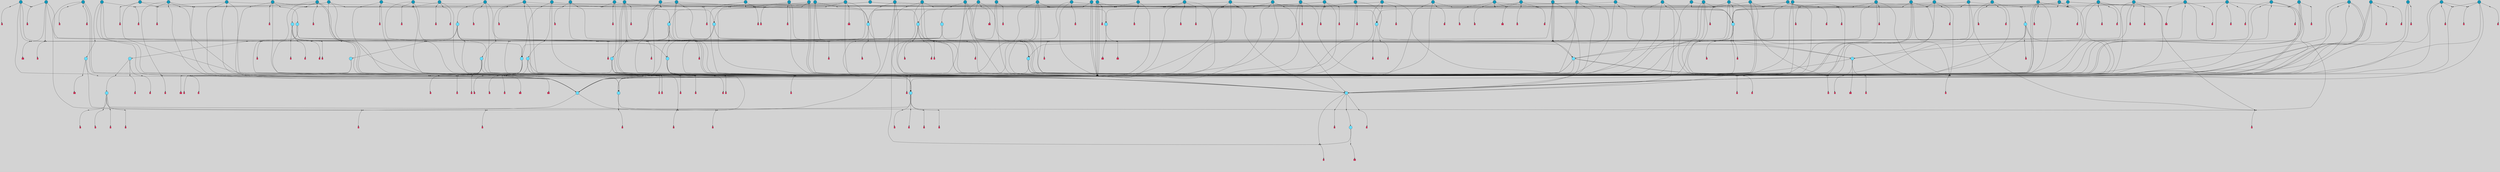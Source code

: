 // File exported with GEGELATI v1.3.1
// On the 2024-04-08 17:50:23
// With the File::TPGGraphDotExporter
digraph{
	graph[pad = "0.212, 0.055" bgcolor = lightgray]
	node[shape=circle style = filled label = ""]
		T3 [fillcolor="#66ddff"]
		T7 [fillcolor="#66ddff"]
		T9 [fillcolor="#66ddff"]
		T11 [fillcolor="#66ddff"]
		T24 [fillcolor="#66ddff"]
		T27 [fillcolor="#66ddff"]
		T90 [fillcolor="#66ddff"]
		T111 [fillcolor="#66ddff"]
		T129 [fillcolor="#66ddff"]
		T150 [fillcolor="#66ddff"]
		T159 [fillcolor="#66ddff"]
		T193 [fillcolor="#66ddff"]
		T211 [fillcolor="#66ddff"]
		T212 [fillcolor="#66ddff"]
		T215 [fillcolor="#66ddff"]
		T255 [fillcolor="#1199bb"]
		T321 [fillcolor="#66ddff"]
		T322 [fillcolor="#1199bb"]
		T426 [fillcolor="#66ddff"]
		T116 [fillcolor="#1199bb"]
		T506 [fillcolor="#66ddff"]
		T522 [fillcolor="#66ddff"]
		T539 [fillcolor="#1199bb"]
		T547 [fillcolor="#1199bb"]
		T557 [fillcolor="#66ddff"]
		T570 [fillcolor="#1199bb"]
		T575 [fillcolor="#1199bb"]
		T583 [fillcolor="#66ddff"]
		T590 [fillcolor="#1199bb"]
		T593 [fillcolor="#66ddff"]
		T604 [fillcolor="#1199bb"]
		T606 [fillcolor="#1199bb"]
		T609 [fillcolor="#1199bb"]
		T614 [fillcolor="#1199bb"]
		T615 [fillcolor="#1199bb"]
		T628 [fillcolor="#66ddff"]
		T638 [fillcolor="#66ddff"]
		T640 [fillcolor="#1199bb"]
		T658 [fillcolor="#66ddff"]
		T663 [fillcolor="#66ddff"]
		T679 [fillcolor="#1199bb"]
		T690 [fillcolor="#1199bb"]
		T692 [fillcolor="#1199bb"]
		T693 [fillcolor="#1199bb"]
		T695 [fillcolor="#1199bb"]
		T696 [fillcolor="#1199bb"]
		T613 [fillcolor="#1199bb"]
		T699 [fillcolor="#1199bb"]
		T700 [fillcolor="#1199bb"]
		T703 [fillcolor="#1199bb"]
		T704 [fillcolor="#1199bb"]
		T706 [fillcolor="#1199bb"]
		T707 [fillcolor="#1199bb"]
		T708 [fillcolor="#66ddff"]
		T712 [fillcolor="#1199bb"]
		T734 [fillcolor="#66ddff"]
		T739 [fillcolor="#1199bb"]
		T740 [fillcolor="#1199bb"]
		T741 [fillcolor="#1199bb"]
		T742 [fillcolor="#1199bb"]
		T743 [fillcolor="#1199bb"]
		T744 [fillcolor="#1199bb"]
		T745 [fillcolor="#1199bb"]
		T746 [fillcolor="#1199bb"]
		T725 [fillcolor="#1199bb"]
		T747 [fillcolor="#1199bb"]
		T748 [fillcolor="#1199bb"]
		T749 [fillcolor="#1199bb"]
		T750 [fillcolor="#1199bb"]
		T751 [fillcolor="#1199bb"]
		T752 [fillcolor="#1199bb"]
		T753 [fillcolor="#1199bb"]
		T754 [fillcolor="#1199bb"]
		T755 [fillcolor="#1199bb"]
		T761 [fillcolor="#1199bb"]
		T772 [fillcolor="#1199bb"]
		T776 [fillcolor="#1199bb"]
		T777 [fillcolor="#1199bb"]
		T779 [fillcolor="#1199bb"]
		T783 [fillcolor="#1199bb"]
		T533 [fillcolor="#1199bb"]
		T791 [fillcolor="#66ddff"]
		T793 [fillcolor="#1199bb"]
		T801 [fillcolor="#1199bb"]
		T802 [fillcolor="#1199bb"]
		T803 [fillcolor="#1199bb"]
		T807 [fillcolor="#1199bb"]
		T809 [fillcolor="#1199bb"]
		T813 [fillcolor="#1199bb"]
		T814 [fillcolor="#1199bb"]
		T815 [fillcolor="#1199bb"]
		T816 [fillcolor="#1199bb"]
		T817 [fillcolor="#1199bb"]
		T790 [fillcolor="#1199bb"]
		T818 [fillcolor="#1199bb"]
		T819 [fillcolor="#1199bb"]
		T820 [fillcolor="#1199bb"]
		T284 [fillcolor="#1199bb"]
		T821 [fillcolor="#1199bb"]
		T822 [fillcolor="#1199bb"]
		T823 [fillcolor="#1199bb"]
		T636 [fillcolor="#1199bb"]
		T824 [fillcolor="#1199bb"]
		T825 [fillcolor="#1199bb"]
		T826 [fillcolor="#1199bb"]
		P10984 [fillcolor="#cccccc" shape=point] //6|
		I10984 [shape=box style=invis label="6|1&2|6#1|7&#92;n10|7&2|0#1|5&#92;n9|4&0|1#2|2&#92;n8|6&0|0#1|0&#92;n"]
		P10984 -> I10984[style=invis]
		A7989 [fillcolor="#ff3366" shape=box margin=0.03 width=0 height=0 label="3"]
		T3 -> P10984 -> A7989
		P10985 [fillcolor="#cccccc" shape=point] //3|
		I10985 [shape=box style=invis label="7|6&2|4#0|2&#92;n10|3&2|7#1|4&#92;n11|6&0|4#0|1&#92;n7|1&0|0#2|6&#92;n7|6&0|3#2|6&#92;n4|0&2|6#0|1&#92;n4|4&2|5#0|2&#92;n4|6&0|4#2|7&#92;n10|0&2|3#1|5&#92;n2|6&0|5#0|2&#92;n1|0&2|3#0|7&#92;n1|6&2|0#0|5&#92;n6|2&0|1#0|7&#92;n9|2&0|3#2|7&#92;n5|3&0|6#0|6&#92;n1|7&2|5#2|3&#92;n8|1&2|7#0|6&#92;n1|0&2|5#2|1&#92;n7|1&2|2#2|5&#92;n7|4&2|6#0|3&#92;n"]
		P10985 -> I10985[style=invis]
		A7990 [fillcolor="#ff3366" shape=box margin=0.03 width=0 height=0 label="4"]
		T3 -> P10985 -> A7990
		P10986 [fillcolor="#cccccc" shape=point] //-3|
		I10986 [shape=box style=invis label="1|6&2|7#0|7&#92;n10|2&0|7#1|3&#92;n9|6&2|7#2|2&#92;n5|3&0|7#0|7&#92;n1|6&2|3#0|0&#92;n2|3&2|3#2|2&#92;n5|1&2|6#0|6&#92;n"]
		P10986 -> I10986[style=invis]
		A7991 [fillcolor="#ff3366" shape=box margin=0.03 width=0 height=0 label="7"]
		T7 -> P10986 -> A7991
		P10987 [fillcolor="#cccccc" shape=point] //5|
		I10987 [shape=box style=invis label="0|5&2|3#0|1&#92;n0|6&2|1#2|4&#92;n6|2&2|6#0|7&#92;n7|4&0|3#0|1&#92;n5|4&0|7#1|6&#92;n9|1&0|5#2|2&#92;n6|3&2|3#1|7&#92;n11|7&2|4#1|6&#92;n2|5&0|1#0|0&#92;n4|7&0|0#0|2&#92;n6|2&0|6#0|0&#92;n2|1&2|6#2|4&#92;n10|0&2|0#1|0&#92;n6|6&2|4#0|6&#92;n"]
		P10987 -> I10987[style=invis]
		A7992 [fillcolor="#ff3366" shape=box margin=0.03 width=0 height=0 label="8"]
		T7 -> P10987 -> A7992
		P10988 [fillcolor="#cccccc" shape=point] //-6|
		I10988 [shape=box style=invis label="11|1&0|7#2|0&#92;n10|4&0|1#1|0&#92;n4|3&2|4#2|1&#92;n0|5&2|0#0|0&#92;n6|1&0|0#0|3&#92;n8|2&2|0#0|4&#92;n11|4&2|0#1|6&#92;n7|0&2|6#2|3&#92;n5|3&2|6#2|0&#92;n2|0&2|0#0|4&#92;n"]
		P10988 -> I10988[style=invis]
		A7993 [fillcolor="#ff3366" shape=box margin=0.03 width=0 height=0 label="9"]
		T9 -> P10988 -> A7993
		P10989 [fillcolor="#cccccc" shape=point] //2|
		I10989 [shape=box style=invis label="6|3&2|7#1|4&#92;n8|6&0|0#2|5&#92;n2|1&0|2#0|3&#92;n8|7&0|6#0|4&#92;n2|1&2|0#0|1&#92;n0|0&2|2#2|3&#92;n6|6&0|7#2|1&#92;n6|1&0|7#2|6&#92;n5|4&2|7#0|4&#92;n0|3&0|4#2|0&#92;n11|0&2|0#2|5&#92;n4|5&2|5#2|4&#92;n5|7&0|6#0|4&#92;n9|7&2|5#0|3&#92;n5|4&2|1#0|3&#92;n5|3&0|1#1|7&#92;n0|4&0|3#2|5&#92;n"]
		P10989 -> I10989[style=invis]
		A7994 [fillcolor="#ff3366" shape=box margin=0.03 width=0 height=0 label="10"]
		T9 -> P10989 -> A7994
		P10990 [fillcolor="#cccccc" shape=point] //6|
		I10990 [shape=box style=invis label="3|0&2|7#2|2&#92;n3|2&0|4#2|5&#92;n5|1&0|2#1|0&#92;n8|7&0|1#2|0&#92;n8|5&0|3#0|6&#92;n0|2&0|2#2|3&#92;n1|5&2|5#0|5&#92;n5|6&0|6#0|7&#92;n6|7&0|0#2|6&#92;n1|2&2|3#0|0&#92;n7|7&2|3#0|4&#92;n0|7&2|7#0|6&#92;n1|0&2|2#2|7&#92;n4|4&0|1#0|0&#92;n"]
		P10990 -> I10990[style=invis]
		A7995 [fillcolor="#ff3366" shape=box margin=0.03 width=0 height=0 label="11"]
		T11 -> P10990 -> A7995
		P10991 [fillcolor="#cccccc" shape=point] //-4|
		I10991 [shape=box style=invis label="4|1&0|4#2|6&#92;n1|2&2|2#2|0&#92;n1|2&2|0#0|6&#92;n8|4&2|3#2|5&#92;n5|5&2|1#1|0&#92;n"]
		P10991 -> I10991[style=invis]
		A7996 [fillcolor="#ff3366" shape=box margin=0.03 width=0 height=0 label="12"]
		T11 -> P10991 -> A7996
		P10992 [fillcolor="#cccccc" shape=point] //1|
		I10992 [shape=box style=invis label="5|1&0|6#2|7&#92;n2|4&0|4#2|2&#92;n0|6&0|5#0|4&#92;n10|6&2|5#1|6&#92;n9|3&0|1#1|7&#92;n10|3&2|2#1|0&#92;n5|0&0|0#2|1&#92;n11|3&2|3#1|5&#92;n10|3&0|1#1|0&#92;n2|4&0|1#0|1&#92;n0|2&0|3#2|4&#92;n9|2&2|1#2|5&#92;n11|7&2|6#2|6&#92;n"]
		P10992 -> I10992[style=invis]
		T24 -> P10992 -> T7
		P10993 [fillcolor="#cccccc" shape=point] //5|
		I10993 [shape=box style=invis label="3|0&2|0#0|1&#92;n3|0&0|7#0|1&#92;n5|3&0|2#2|6&#92;n4|4&2|4#2|6&#92;n11|2&0|7#1|6&#92;n2|7&2|2#2|5&#92;n9|3&2|6#2|7&#92;n7|7&0|0#0|4&#92;n6|1&2|4#2|3&#92;n5|4&2|0#1|6&#92;n1|3&0|7#0|4&#92;n"]
		P10993 -> I10993[style=invis]
		A7997 [fillcolor="#ff3366" shape=box margin=0.03 width=0 height=0 label="7"]
		T24 -> P10993 -> A7997
		P10994 [fillcolor="#cccccc" shape=point] //-2|
		I10994 [shape=box style=invis label="4|1&0|4#0|3&#92;n4|2&0|5#2|0&#92;n5|5&2|6#0|5&#92;n1|4&0|1#0|2&#92;n6|3&2|7#1|5&#92;n0|4&2|0#0|3&#92;n8|5&2|5#1|2&#92;n10|7&2|7#1|1&#92;n3|4&0|0#2|1&#92;n3|6&2|5#2|5&#92;n8|3&0|1#0|7&#92;n10|0&2|7#1|3&#92;n4|1&2|4#0|1&#92;n9|3&2|0#0|4&#92;n3|6&2|0#0|4&#92;n1|2&0|6#2|1&#92;n4|0&2|1#2|2&#92;n"]
		P10994 -> I10994[style=invis]
		A7998 [fillcolor="#ff3366" shape=box margin=0.03 width=0 height=0 label="14"]
		T24 -> P10994 -> A7998
		P10995 [fillcolor="#cccccc" shape=point] //2|
		I10995 [shape=box style=invis label="9|1&2|3#0|1&#92;n5|2&2|0#2|4&#92;n3|6&2|5#2|7&#92;n7|0&2|5#0|4&#92;n1|2&0|3#0|5&#92;n7|3&2|7#0|0&#92;n"]
		P10995 -> I10995[style=invis]
		A7999 [fillcolor="#ff3366" shape=box margin=0.03 width=0 height=0 label="2"]
		T27 -> P10995 -> A7999
		P10996 [fillcolor="#cccccc" shape=point] //-6|
		I10996 [shape=box style=invis label="7|5&0|4#0|4&#92;n11|0&2|5#2|1&#92;n"]
		P10996 -> I10996[style=invis]
		A8000 [fillcolor="#ff3366" shape=box margin=0.03 width=0 height=0 label="3"]
		T27 -> P10996 -> A8000
		T27 -> P10985
		P10997 [fillcolor="#cccccc" shape=point] //0|
		I10997 [shape=box style=invis label="2|5&0|1#0|6&#92;n6|1&2|2#2|7&#92;n8|0&0|3#1|4&#92;n4|3&2|5#2|4&#92;n8|1&2|4#0|0&#92;n6|6&0|1#2|6&#92;n11|7&2|4#2|5&#92;n6|2&2|4#0|2&#92;n8|5&2|4#2|4&#92;n2|1&2|1#2|2&#92;n2|7&2|5#2|6&#92;n9|7&0|5#0|4&#92;n1|2&0|5#2|6&#92;n4|2&2|3#2|7&#92;n3|3&2|1#0|2&#92;n"]
		P10997 -> I10997[style=invis]
		A8001 [fillcolor="#ff3366" shape=box margin=0.03 width=0 height=0 label="5"]
		T27 -> P10997 -> A8001
		P10998 [fillcolor="#cccccc" shape=point] //0|
		I10998 [shape=box style=invis label="4|0&0|3#2|7&#92;n10|2&0|3#1|7&#92;n3|5&0|2#0|3&#92;n4|5&0|0#2|1&#92;n10|7&2|0#1|2&#92;n5|3&2|3#1|6&#92;n9|5&2|0#0|4&#92;n5|4&2|7#0|2&#92;n10|3&2|7#1|4&#92;n7|2&0|1#2|6&#92;n8|6&0|5#0|5&#92;n8|7&2|3#0|5&#92;n2|6&2|4#0|0&#92;n"]
		P10998 -> I10998[style=invis]
		A8002 [fillcolor="#ff3366" shape=box margin=0.03 width=0 height=0 label="5"]
		T27 -> P10998 -> A8002
		P10999 [fillcolor="#cccccc" shape=point] //-2|
		I10999 [shape=box style=invis label="8|4&2|1#2|5&#92;n4|1&0|7#2|1&#92;n5|7&2|3#2|2&#92;n10|4&2|5#1|7&#92;n10|0&2|6#1|3&#92;n4|5&2|7#0|6&#92;n9|5&2|4#0|4&#92;n2|4&0|5#0|7&#92;n11|1&2|4#2|6&#92;n5|6&0|7#1|2&#92;n2|7&2|7#2|6&#92;n5|2&0|5#1|5&#92;n3|0&0|6#0|2&#92;n4|0&0|4#2|4&#92;n4|4&2|6#0|7&#92;n10|6&2|0#1|4&#92;n9|7&0|3#1|4&#92;n1|4&2|6#0|3&#92;n11|5&2|6#0|3&#92;n0|3&0|5#0|1&#92;n"]
		P10999 -> I10999[style=invis]
		A8003 [fillcolor="#ff3366" shape=box margin=0.03 width=0 height=0 label="13"]
		T90 -> P10999 -> A8003
		P11000 [fillcolor="#cccccc" shape=point] //4|
		I11000 [shape=box style=invis label="7|1&2|6#1|3&#92;n10|1&0|3#1|6&#92;n8|5&2|3#2|1&#92;n11|5&0|0#2|6&#92;n4|1&0|6#0|0&#92;n11|1&0|2#0|3&#92;n2|0&2|1#0|7&#92;n"]
		P11000 -> I11000[style=invis]
		A8004 [fillcolor="#ff3366" shape=box margin=0.03 width=0 height=0 label="2"]
		T90 -> P11000 -> A8004
		P11001 [fillcolor="#cccccc" shape=point] //7|
		I11001 [shape=box style=invis label="10|3&0|1#1|4&#92;n4|6&0|0#0|2&#92;n4|5&0|6#0|0&#92;n4|3&0|6#2|1&#92;n7|0&0|3#1|2&#92;n4|7&0|6#0|5&#92;n7|6&0|7#0|6&#92;n6|6&0|0#0|3&#92;n11|1&0|4#2|5&#92;n10|2&0|3#1|2&#92;n"]
		P11001 -> I11001[style=invis]
		A8005 [fillcolor="#ff3366" shape=box margin=0.03 width=0 height=0 label="4"]
		T90 -> P11001 -> A8005
		P11002 [fillcolor="#cccccc" shape=point] //-3|
		I11002 [shape=box style=invis label="8|1&2|3#0|5&#92;n0|6&0|5#0|5&#92;n3|7&2|1#0|6&#92;n3|5&0|1#0|0&#92;n9|5&2|0#0|4&#92;n3|5&0|2#0|3&#92;n10|6&2|4#1|0&#92;n9|4&2|7#2|6&#92;n1|7&2|5#2|2&#92;n"]
		P11002 -> I11002[style=invis]
		A8006 [fillcolor="#ff3366" shape=box margin=0.03 width=0 height=0 label="5"]
		T90 -> P11002 -> A8006
		P11003 [fillcolor="#cccccc" shape=point] //-7|
		I11003 [shape=box style=invis label="3|0&2|0#0|1&#92;n1|1&0|2#0|4&#92;n11|2&0|7#1|6&#92;n9|7&0|0#0|4&#92;n3|0&0|7#0|1&#92;n9|3&2|6#2|7&#92;n5|3&0|2#2|6&#92;n6|1&2|4#2|3&#92;n5|4&2|0#1|6&#92;n1|3&0|7#0|7&#92;n"]
		P11003 -> I11003[style=invis]
		A8007 [fillcolor="#ff3366" shape=box margin=0.03 width=0 height=0 label="7"]
		T90 -> P11003 -> A8007
		P11004 [fillcolor="#cccccc" shape=point] //-5|
		I11004 [shape=box style=invis label="0|0&2|3#0|2&#92;n10|5&0|6#1|3&#92;n7|3&0|6#2|3&#92;n3|4&0|6#0|6&#92;n10|5&0|2#1|1&#92;n5|0&0|1#0|3&#92;n6|6&2|5#1|5&#92;n7|4&0|2#1|7&#92;n5|7&0|1#2|5&#92;n1|5&0|0#0|3&#92;n7|5&2|1#2|6&#92;n9|0&0|2#0|0&#92;n4|0&2|4#0|0&#92;n4|6&0|0#2|3&#92;n3|1&0|6#2|5&#92;n7|7&2|1#2|3&#92;n9|4&2|2#0|6&#92;n"]
		P11004 -> I11004[style=invis]
		T111 -> P11004 -> T9
		P11005 [fillcolor="#cccccc" shape=point] //7|
		I11005 [shape=box style=invis label="7|4&2|1#2|0&#92;n4|1&2|4#2|3&#92;n5|0&2|0#2|2&#92;n6|1&2|4#2|6&#92;n"]
		P11005 -> I11005[style=invis]
		A8008 [fillcolor="#ff3366" shape=box margin=0.03 width=0 height=0 label="9"]
		T111 -> P11005 -> A8008
		P11006 [fillcolor="#cccccc" shape=point] //2|
		I11006 [shape=box style=invis label="3|0&2|0#0|1&#92;n11|2&0|7#1|6&#92;n8|7&2|4#0|5&#92;n5|3&0|2#2|6&#92;n4|4&2|4#2|6&#92;n3|0&0|7#0|1&#92;n2|7&2|2#2|5&#92;n9|3&2|6#2|7&#92;n7|7&0|0#0|4&#92;n6|1&2|4#1|3&#92;n5|4&2|0#1|6&#92;n1|3&0|7#0|4&#92;n"]
		P11006 -> I11006[style=invis]
		A8009 [fillcolor="#ff3366" shape=box margin=0.03 width=0 height=0 label="7"]
		T111 -> P11006 -> A8009
		T111 -> P10988
		P11007 [fillcolor="#cccccc" shape=point] //8|
		I11007 [shape=box style=invis label="9|0&0|1#2|0&#92;n10|1&2|5#1|4&#92;n8|2&2|6#0|4&#92;n2|4&2|5#2|3&#92;n4|2&2|2#0|2&#92;n7|5&0|2#0|0&#92;n8|2&2|1#1|3&#92;n8|7&0|7#2|1&#92;n1|1&0|0#0|7&#92;n5|6&2|5#1|0&#92;n6|6&2|5#0|0&#92;n11|4&0|3#2|6&#92;n4|2&2|4#0|7&#92;n5|6&0|1#2|0&#92;n11|3&0|2#0|7&#92;n"]
		P11007 -> I11007[style=invis]
		A8010 [fillcolor="#ff3366" shape=box margin=0.03 width=0 height=0 label="6"]
		T129 -> P11007 -> A8010
		T129 -> P10993
		P11008 [fillcolor="#cccccc" shape=point] //10|
		I11008 [shape=box style=invis label="4|5&2|7#2|1&#92;n1|7&2|3#0|6&#92;n3|5&2|2#0|3&#92;n10|3&0|7#1|4&#92;n7|1&0|4#2|6&#92;n10|2&0|3#1|7&#92;n9|5&2|0#0|4&#92;n4|0&0|3#2|7&#92;n11|4&2|6#1|2&#92;n5|4&2|7#0|2&#92;n2|6&2|4#0|0&#92;n6|5&0|7#2|1&#92;n5|3&2|3#1|6&#92;n10|7&2|0#1|2&#92;n"]
		P11008 -> I11008[style=invis]
		A8011 [fillcolor="#ff3366" shape=box margin=0.03 width=0 height=0 label="5"]
		T129 -> P11008 -> A8011
		P11009 [fillcolor="#cccccc" shape=point] //5|
		I11009 [shape=box style=invis label="9|4&2|3#1|3&#92;n0|4&2|4#0|5&#92;n6|1&2|6#2|5&#92;n4|0&0|5#2|0&#92;n"]
		P11009 -> I11009[style=invis]
		A8012 [fillcolor="#ff3366" shape=box margin=0.03 width=0 height=0 label="7"]
		T129 -> P11009 -> A8012
		P11010 [fillcolor="#cccccc" shape=point] //6|
		I11010 [shape=box style=invis label="9|4&2|7#0|6&#92;n8|4&0|1#1|0&#92;n1|3&0|0#2|1&#92;n2|4&0|6#2|2&#92;n5|1&2|5#0|7&#92;n3|0&0|3#2|6&#92;n2|2&2|6#0|2&#92;n8|4&0|4#2|2&#92;n5|1&2|4#0|3&#92;n9|4&0|6#0|6&#92;n5|0&2|2#1|5&#92;n11|7&0|0#1|1&#92;n0|4&0|3#0|3&#92;n7|7&2|4#2|5&#92;n1|5&0|1#2|1&#92;n"]
		P11010 -> I11010[style=invis]
		A8013 [fillcolor="#ff3366" shape=box margin=0.03 width=0 height=0 label="1"]
		T129 -> P11010 -> A8013
		P11011 [fillcolor="#cccccc" shape=point] //-3|
		I11011 [shape=box style=invis label="2|6&0|0#0|7&#92;n9|6&2|0#0|6&#92;n3|0&0|5#0|1&#92;n5|5&0|4#0|3&#92;n6|1&2|4#2|3&#92;n2|7&2|2#2|5&#92;n5|3&0|2#2|6&#92;n7|7&0|0#0|4&#92;n5|4&2|0#1|6&#92;n9|3&2|6#2|7&#92;n1|3&0|7#0|4&#92;n"]
		P11011 -> I11011[style=invis]
		A8014 [fillcolor="#ff3366" shape=box margin=0.03 width=0 height=0 label="7"]
		T150 -> P11011 -> A8014
		P11012 [fillcolor="#cccccc" shape=point] //4|
		I11012 [shape=box style=invis label="6|0&0|7#1|0&#92;n8|6&2|6#2|7&#92;n"]
		P11012 -> I11012[style=invis]
		A8015 [fillcolor="#ff3366" shape=box margin=0.03 width=0 height=0 label="3"]
		T150 -> P11012 -> A8015
		P11013 [fillcolor="#cccccc" shape=point] //0|
		I11013 [shape=box style=invis label="2|5&0|1#0|6&#92;n6|1&2|2#2|7&#92;n8|0&0|3#1|4&#92;n11|7&2|4#2|5&#92;n8|1&2|4#0|0&#92;n6|6&0|1#2|6&#92;n7|0&2|4#1|0&#92;n4|1&2|5#2|4&#92;n6|2&2|4#0|2&#92;n8|5&2|4#2|4&#92;n2|1&2|1#2|2&#92;n2|7&2|5#2|6&#92;n9|7&0|5#0|4&#92;n1|2&0|5#2|6&#92;n4|2&2|3#2|7&#92;n3|3&2|1#0|2&#92;n"]
		P11013 -> I11013[style=invis]
		A8016 [fillcolor="#ff3366" shape=box margin=0.03 width=0 height=0 label="5"]
		T150 -> P11013 -> A8016
		P11014 [fillcolor="#cccccc" shape=point] //-8|
		I11014 [shape=box style=invis label="7|5&0|4#2|4&#92;n"]
		P11014 -> I11014[style=invis]
		A8017 [fillcolor="#ff3366" shape=box margin=0.03 width=0 height=0 label="3"]
		T150 -> P11014 -> A8017
		P11015 [fillcolor="#cccccc" shape=point] //7|
		I11015 [shape=box style=invis label="1|6&2|7#0|7&#92;n9|6&2|7#2|2&#92;n10|2&0|7#1|0&#92;n1|6&2|3#0|0&#92;n5|0&2|2#1|1&#92;n2|3&2|3#2|2&#92;n5|1&2|6#0|6&#92;n"]
		P11015 -> I11015[style=invis]
		T150 -> P11015 -> T90
		P11016 [fillcolor="#cccccc" shape=point] //7|
		I11016 [shape=box style=invis label="7|0&2|1#2|0&#92;n9|7&2|1#1|7&#92;n8|2&0|1#1|0&#92;n6|6&0|2#1|1&#92;n2|2&0|5#0|0&#92;n5|7&0|0#2|1&#92;n5|1&2|5#1|5&#92;n4|7&2|4#2|3&#92;n10|5&2|2#1|5&#92;n1|3&2|2#2|0&#92;n10|2&2|6#1|5&#92;n"]
		P11016 -> I11016[style=invis]
		A8018 [fillcolor="#ff3366" shape=box margin=0.03 width=0 height=0 label="1"]
		T159 -> P11016 -> A8018
		P11017 [fillcolor="#cccccc" shape=point] //7|
		I11017 [shape=box style=invis label="7|4&2|7#0|4&#92;n4|6&0|1#2|5&#92;n2|1&2|3#0|0&#92;n4|3&2|0#0|1&#92;n0|0&2|7#2|7&#92;n7|7&0|5#2|3&#92;n5|0&2|1#2|2&#92;n10|0&0|4#1|2&#92;n4|4&0|7#0|0&#92;n6|7&0|2#0|1&#92;n1|4&2|5#0|4&#92;n"]
		P11017 -> I11017[style=invis]
		A8019 [fillcolor="#ff3366" shape=box margin=0.03 width=0 height=0 label="0"]
		T159 -> P11017 -> A8019
		P11018 [fillcolor="#cccccc" shape=point] //5|
		I11018 [shape=box style=invis label="0|5&2|3#0|1&#92;n0|6&2|1#2|4&#92;n6|2&2|6#0|7&#92;n9|0&2|7#1|1&#92;n7|4&0|3#0|1&#92;n11|7&2|4#1|6&#92;n9|1&0|5#2|2&#92;n5|4&0|7#1|6&#92;n2|5&0|1#0|0&#92;n4|7&0|0#0|2&#92;n6|2&0|6#0|0&#92;n2|1&2|6#2|4&#92;n10|0&0|0#1|0&#92;n6|6&2|4#0|6&#92;n"]
		P11018 -> I11018[style=invis]
		T159 -> P11018 -> T129
		P11019 [fillcolor="#cccccc" shape=point] //-2|
		I11019 [shape=box style=invis label="1|0&0|3#0|3&#92;n2|7&0|4#0|4&#92;n11|6&2|1#1|4&#92;n6|1&2|5#0|0&#92;n2|0&2|0#0|6&#92;n1|3&2|1#0|4&#92;n"]
		P11019 -> I11019[style=invis]
		A8020 [fillcolor="#ff3366" shape=box margin=0.03 width=0 height=0 label="2"]
		T193 -> P11019 -> A8020
		P11020 [fillcolor="#cccccc" shape=point] //3|
		I11020 [shape=box style=invis label="5|4&2|7#0|4&#92;n0|4&0|3#2|5&#92;n8|6&0|0#2|5&#92;n2|1&0|2#0|3&#92;n9|7&0|6#0|4&#92;n0|0&2|2#2|3&#92;n6|6&0|7#2|1&#92;n6|1&0|7#2|6&#92;n0|3&0|4#2|0&#92;n11|0&2|0#2|5&#92;n4|5&2|5#2|4&#92;n5|3&0|1#1|7&#92;n9|7&2|2#0|3&#92;n5|4&2|1#0|3&#92;n5|0&0|6#0|4&#92;n0|0&0|1#2|0&#92;n"]
		P11020 -> I11020[style=invis]
		A8021 [fillcolor="#ff3366" shape=box margin=0.03 width=0 height=0 label="10"]
		T193 -> P11020 -> A8021
		P11021 [fillcolor="#cccccc" shape=point] //-1|
		I11021 [shape=box style=invis label="1|7&2|1#0|6&#92;n8|1&2|3#0|5&#92;n10|6&2|7#1|0&#92;n1|7&2|5#0|2&#92;n0|3&0|3#2|2&#92;n3|5&0|1#0|0&#92;n3|5&0|2#0|3&#92;n1|5&2|0#0|4&#92;n5|7&2|2#2|5&#92;n4|0&2|3#0|3&#92;n"]
		P11021 -> I11021[style=invis]
		T193 -> P11021 -> T3
		P11022 [fillcolor="#cccccc" shape=point] //10|
		I11022 [shape=box style=invis label="6|1&2|4#2|3&#92;n3|0&0|7#0|1&#92;n5|3&0|2#2|6&#92;n4|4&0|4#2|6&#92;n5|4&2|0#1|6&#92;n10|5&0|6#1|5&#92;n2|5&2|1#2|2&#92;n1|3&0|7#0|4&#92;n3|0&2|0#0|1&#92;n11|2&0|5#1|6&#92;n9|3&2|6#2|7&#92;n7|7&0|0#0|4&#92;n"]
		P11022 -> I11022[style=invis]
		A8022 [fillcolor="#ff3366" shape=box margin=0.03 width=0 height=0 label="7"]
		T193 -> P11022 -> A8022
		P11023 [fillcolor="#cccccc" shape=point] //5|
		I11023 [shape=box style=invis label="3|0&2|0#0|1&#92;n3|0&0|7#0|1&#92;n5|3&0|2#2|6&#92;n4|4&2|4#2|6&#92;n11|2&0|7#1|6&#92;n2|7&2|2#2|5&#92;n9|3&2|6#2|7&#92;n7|7&0|0#0|4&#92;n6|1&2|4#2|3&#92;n5|4&2|0#1|6&#92;n1|3&0|7#0|4&#92;n"]
		P11023 -> I11023[style=invis]
		A8023 [fillcolor="#ff3366" shape=box margin=0.03 width=0 height=0 label="7"]
		T211 -> P11023 -> A8023
		P11024 [fillcolor="#cccccc" shape=point] //10|
		I11024 [shape=box style=invis label="4|5&2|7#2|1&#92;n1|7&2|3#0|6&#92;n3|5&2|2#0|3&#92;n10|3&0|7#1|4&#92;n7|1&0|4#2|6&#92;n10|2&0|3#1|7&#92;n9|5&2|0#0|4&#92;n4|0&0|3#2|7&#92;n11|4&2|6#1|2&#92;n5|4&2|7#0|2&#92;n2|6&2|4#0|0&#92;n6|5&0|7#2|1&#92;n5|3&2|3#1|6&#92;n10|7&2|0#1|2&#92;n"]
		P11024 -> I11024[style=invis]
		A8024 [fillcolor="#ff3366" shape=box margin=0.03 width=0 height=0 label="5"]
		T211 -> P11024 -> A8024
		P11025 [fillcolor="#cccccc" shape=point] //8|
		I11025 [shape=box style=invis label="9|0&0|1#2|0&#92;n10|1&2|5#1|4&#92;n8|2&2|6#0|4&#92;n2|4&2|5#2|3&#92;n4|2&2|2#0|2&#92;n7|5&0|2#0|0&#92;n8|2&2|1#1|3&#92;n8|7&0|7#2|1&#92;n1|1&0|0#0|7&#92;n5|6&2|5#1|0&#92;n6|6&2|5#0|0&#92;n11|4&0|3#2|6&#92;n4|2&2|4#0|7&#92;n5|6&0|1#2|0&#92;n11|3&0|2#0|7&#92;n"]
		P11025 -> I11025[style=invis]
		A8025 [fillcolor="#ff3366" shape=box margin=0.03 width=0 height=0 label="6"]
		T211 -> P11025 -> A8025
		P11026 [fillcolor="#cccccc" shape=point] //5|
		I11026 [shape=box style=invis label="0|5&2|3#0|1&#92;n0|6&2|1#2|4&#92;n6|2&2|6#0|7&#92;n9|0&2|7#1|1&#92;n7|4&0|3#0|1&#92;n11|7&2|4#1|6&#92;n9|1&0|5#2|2&#92;n5|4&0|7#1|6&#92;n2|5&0|1#0|0&#92;n4|7&0|0#0|2&#92;n6|2&0|6#0|0&#92;n2|1&2|6#2|4&#92;n10|0&0|0#1|0&#92;n6|6&2|4#0|6&#92;n"]
		P11026 -> I11026[style=invis]
		T212 -> P11026 -> T211
		P11027 [fillcolor="#cccccc" shape=point] //6|
		I11027 [shape=box style=invis label="9|4&2|7#0|6&#92;n8|4&0|1#1|0&#92;n1|3&0|0#2|1&#92;n2|4&0|6#2|2&#92;n5|1&2|5#0|7&#92;n3|0&0|3#2|6&#92;n2|2&2|6#0|2&#92;n8|4&0|4#2|2&#92;n5|1&2|4#0|3&#92;n9|4&0|6#0|6&#92;n5|0&2|2#1|5&#92;n11|7&0|0#1|1&#92;n0|4&0|3#0|3&#92;n7|7&2|4#2|5&#92;n1|5&0|1#2|1&#92;n"]
		P11027 -> I11027[style=invis]
		A8026 [fillcolor="#ff3366" shape=box margin=0.03 width=0 height=0 label="1"]
		T211 -> P11027 -> A8026
		P11028 [fillcolor="#cccccc" shape=point] //7|
		I11028 [shape=box style=invis label="7|4&2|7#0|4&#92;n4|6&0|1#2|5&#92;n2|1&2|3#0|0&#92;n4|3&2|0#0|1&#92;n0|0&2|7#2|7&#92;n7|7&0|5#2|3&#92;n5|0&2|1#2|2&#92;n10|0&0|4#1|2&#92;n4|4&0|7#0|0&#92;n6|7&0|2#0|1&#92;n1|4&2|5#0|4&#92;n"]
		P11028 -> I11028[style=invis]
		A8027 [fillcolor="#ff3366" shape=box margin=0.03 width=0 height=0 label="0"]
		T212 -> P11028 -> A8027
		P11029 [fillcolor="#cccccc" shape=point] //5|
		I11029 [shape=box style=invis label="9|4&2|3#1|3&#92;n0|4&2|4#0|5&#92;n6|1&2|6#2|5&#92;n4|0&0|5#2|0&#92;n"]
		P11029 -> I11029[style=invis]
		A8028 [fillcolor="#ff3366" shape=box margin=0.03 width=0 height=0 label="7"]
		T211 -> P11029 -> A8028
		P11030 [fillcolor="#cccccc" shape=point] //7|
		I11030 [shape=box style=invis label="7|0&2|1#2|0&#92;n9|7&2|1#1|7&#92;n8|2&0|1#1|0&#92;n6|6&0|2#1|1&#92;n2|2&0|5#0|0&#92;n5|7&0|0#2|1&#92;n5|1&2|5#1|5&#92;n4|7&2|4#2|3&#92;n10|5&2|2#1|5&#92;n1|3&2|2#2|0&#92;n10|2&2|6#1|5&#92;n"]
		P11030 -> I11030[style=invis]
		A8029 [fillcolor="#ff3366" shape=box margin=0.03 width=0 height=0 label="1"]
		T212 -> P11030 -> A8029
		P11031 [fillcolor="#cccccc" shape=point] //-1|
		I11031 [shape=box style=invis label="11|7&2|0#1|7&#92;n1|5&2|4#2|4&#92;n4|3&0|1#0|5&#92;n1|6&0|0#0|4&#92;n8|6&2|4#0|0&#92;n4|0&0|0#0|5&#92;n10|4&2|0#1|0&#92;n9|6&2|5#1|3&#92;n0|7&2|1#0|5&#92;n0|6&2|3#2|0&#92;n4|4&0|5#0|1&#92;n"]
		P11031 -> I11031[style=invis]
		A8030 [fillcolor="#ff3366" shape=box margin=0.03 width=0 height=0 label="12"]
		T215 -> P11031 -> A8030
		P11032 [fillcolor="#cccccc" shape=point] //1|
		I11032 [shape=box style=invis label="9|3&0|0#1|1&#92;n4|6&0|5#0|7&#92;n3|6&0|0#2|0&#92;n6|2&2|5#1|4&#92;n8|7&0|7#0|0&#92;n5|0&2|6#0|6&#92;n"]
		P11032 -> I11032[style=invis]
		A8031 [fillcolor="#ff3366" shape=box margin=0.03 width=0 height=0 label="5"]
		T215 -> P11032 -> A8031
		P11033 [fillcolor="#cccccc" shape=point] //5|
		I11033 [shape=box style=invis label="4|4&0|6#2|1&#92;n7|6&0|1#1|4&#92;n6|2&0|7#1|3&#92;n9|1&2|6#0|7&#92;n1|6&2|3#0|0&#92;n2|3&2|3#2|2&#92;n1|0&2|7#2|7&#92;n10|3&0|7#1|7&#92;n"]
		P11033 -> I11033[style=invis]
		A8032 [fillcolor="#ff3366" shape=box margin=0.03 width=0 height=0 label="7"]
		T215 -> P11033 -> A8032
		T255 -> P11021
		P11034 [fillcolor="#cccccc" shape=point] //-9|
		I11034 [shape=box style=invis label="7|1&0|0#2|6&#92;n1|6&0|4#2|7&#92;n7|6&2|4#0|2&#92;n10|7&2|1#1|3&#92;n7|6&0|3#2|6&#92;n4|0&2|2#2|1&#92;n1|0&0|5#2|3&#92;n6|1&2|6#1|1&#92;n7|4&2|6#1|0&#92;n9|5&0|1#0|2&#92;n9|2&0|3#0|7&#92;n6|0&2|7#0|6&#92;n10|5&2|3#1|5&#92;n10|0&2|7#1|4&#92;n1|0&2|3#0|7&#92;n5|2&0|6#0|6&#92;n2|6&0|1#0|2&#92;n7|4&2|5#0|3&#92;n3|6&2|4#0|5&#92;n1|6&2|0#0|5&#92;n"]
		P11034 -> I11034[style=invis]
		A8033 [fillcolor="#ff3366" shape=box margin=0.03 width=0 height=0 label="4"]
		T255 -> P11034 -> A8033
		P11035 [fillcolor="#cccccc" shape=point] //7|
		I11035 [shape=box style=invis label="9|6&2|6#1|3&#92;n9|7&2|0#1|7&#92;n3|0&2|0#0|0&#92;n1|6&0|0#0|4&#92;n7|4&0|3#0|1&#92;n"]
		P11035 -> I11035[style=invis]
		A8034 [fillcolor="#ff3366" shape=box margin=0.03 width=0 height=0 label="12"]
		T255 -> P11035 -> A8034
		P11036 [fillcolor="#cccccc" shape=point] //-9|
		I11036 [shape=box style=invis label="11|5&0|0#2|6&#92;n8|5&2|3#2|1&#92;n7|1&0|6#1|3&#92;n11|4&0|2#0|1&#92;n9|0&2|7#1|6&#92;n10|1&0|3#1|6&#92;n0|3&0|4#2|5&#92;n5|7&2|3#1|6&#92;n2|0&2|1#0|7&#92;n"]
		P11036 -> I11036[style=invis]
		A8035 [fillcolor="#ff3366" shape=box margin=0.03 width=0 height=0 label="2"]
		T255 -> P11036 -> A8035
		P11037 [fillcolor="#cccccc" shape=point] //-7|
		I11037 [shape=box style=invis label="9|1&2|7#2|1&#92;n7|0&2|0#2|7&#92;n2|3&2|3#2|2&#92;n8|5&2|1#0|3&#92;n5|5&0|7#0|1&#92;n1|6&2|7#0|7&#92;n10|2&0|7#1|3&#92;n6|4&2|2#2|4&#92;n0|6&2|5#0|2&#92;n"]
		P11037 -> I11037[style=invis]
		A8036 [fillcolor="#ff3366" shape=box margin=0.03 width=0 height=0 label="7"]
		T255 -> P11037 -> A8036
		P11038 [fillcolor="#cccccc" shape=point] //-7|
		I11038 [shape=box style=invis label="9|1&2|7#2|1&#92;n7|0&2|0#2|7&#92;n2|3&2|3#2|2&#92;n8|5&2|1#0|3&#92;n5|5&0|7#0|1&#92;n1|6&2|7#0|7&#92;n10|2&0|7#1|3&#92;n6|4&2|2#2|4&#92;n0|6&2|5#0|2&#92;n"]
		P11038 -> I11038[style=invis]
		A8037 [fillcolor="#ff3366" shape=box margin=0.03 width=0 height=0 label="7"]
		T322 -> P11038 -> A8037
		P11039 [fillcolor="#cccccc" shape=point] //-9|
		I11039 [shape=box style=invis label="11|5&0|0#2|6&#92;n8|5&2|3#2|1&#92;n7|1&0|6#1|3&#92;n11|4&0|2#0|1&#92;n9|0&2|7#1|6&#92;n10|1&0|3#1|6&#92;n0|3&0|4#2|5&#92;n5|7&2|3#1|6&#92;n2|0&2|1#0|7&#92;n"]
		P11039 -> I11039[style=invis]
		A8038 [fillcolor="#ff3366" shape=box margin=0.03 width=0 height=0 label="2"]
		T322 -> P11039 -> A8038
		P11040 [fillcolor="#cccccc" shape=point] //-9|
		I11040 [shape=box style=invis label="7|1&0|0#2|6&#92;n1|6&0|4#2|7&#92;n7|6&2|4#0|2&#92;n10|7&2|1#1|3&#92;n7|6&0|3#2|6&#92;n4|0&2|2#2|1&#92;n1|0&0|5#2|3&#92;n6|1&2|6#1|1&#92;n7|4&2|6#1|0&#92;n9|5&0|1#0|2&#92;n9|2&0|3#0|7&#92;n6|0&2|7#0|6&#92;n10|5&2|3#1|5&#92;n10|0&2|7#1|4&#92;n1|0&2|3#0|7&#92;n5|2&0|6#0|6&#92;n2|6&0|1#0|2&#92;n7|4&2|5#0|3&#92;n3|6&2|4#0|5&#92;n1|6&2|0#0|5&#92;n"]
		P11040 -> I11040[style=invis]
		A8039 [fillcolor="#ff3366" shape=box margin=0.03 width=0 height=0 label="4"]
		T322 -> P11040 -> A8039
		P11041 [fillcolor="#cccccc" shape=point] //3|
		I11041 [shape=box style=invis label="7|6&2|4#0|2&#92;n10|3&2|7#1|4&#92;n11|6&0|4#0|1&#92;n7|1&0|0#2|6&#92;n7|6&0|3#2|6&#92;n4|0&2|6#0|1&#92;n4|4&2|5#0|2&#92;n4|6&0|4#2|7&#92;n10|0&2|3#1|5&#92;n2|6&0|5#0|2&#92;n1|0&2|3#0|7&#92;n1|6&2|0#0|5&#92;n6|2&0|1#0|7&#92;n9|2&0|3#2|7&#92;n5|3&0|6#0|6&#92;n1|7&2|5#2|3&#92;n8|1&2|7#0|6&#92;n1|0&2|5#2|1&#92;n7|1&2|2#2|5&#92;n7|4&2|6#0|3&#92;n"]
		P11041 -> I11041[style=invis]
		A8040 [fillcolor="#ff3366" shape=box margin=0.03 width=0 height=0 label="4"]
		T321 -> P11041 -> A8040
		P11042 [fillcolor="#cccccc" shape=point] //6|
		I11042 [shape=box style=invis label="6|1&2|6#1|7&#92;n10|7&2|0#1|5&#92;n9|4&0|1#2|2&#92;n8|6&0|0#1|0&#92;n"]
		P11042 -> I11042[style=invis]
		A8041 [fillcolor="#ff3366" shape=box margin=0.03 width=0 height=0 label="3"]
		T321 -> P11042 -> A8041
		P11043 [fillcolor="#cccccc" shape=point] //7|
		I11043 [shape=box style=invis label="9|6&2|6#1|3&#92;n9|7&2|0#1|7&#92;n3|0&2|0#0|0&#92;n1|6&0|0#0|4&#92;n7|4&0|3#0|1&#92;n"]
		P11043 -> I11043[style=invis]
		A8042 [fillcolor="#ff3366" shape=box margin=0.03 width=0 height=0 label="12"]
		T322 -> P11043 -> A8042
		P11044 [fillcolor="#cccccc" shape=point] //-1|
		I11044 [shape=box style=invis label="1|7&2|1#0|6&#92;n8|1&2|3#0|5&#92;n10|6&2|7#1|0&#92;n1|7&2|5#0|2&#92;n0|3&0|3#2|2&#92;n3|5&0|1#0|0&#92;n3|5&0|2#0|3&#92;n1|5&2|0#0|4&#92;n5|7&2|2#2|5&#92;n4|0&2|3#0|3&#92;n"]
		P11044 -> I11044[style=invis]
		T322 -> P11044 -> T321
		T426 -> P10987
		P11045 [fillcolor="#cccccc" shape=point] //-5|
		I11045 [shape=box style=invis label="10|6&2|5#1|6&#92;n9|3&0|1#1|7&#92;n2|4&0|1#0|1&#92;n11|3&0|7#1|6&#92;n5|1&0|6#2|7&#92;n8|0&0|0#0|1&#92;n0|6&0|7#0|4&#92;n6|7&2|6#2|6&#92;n11|0&2|3#0|5&#92;n"]
		P11045 -> I11045[style=invis]
		T426 -> P11045 -> T7
		P11046 [fillcolor="#cccccc" shape=point] //-7|
		I11046 [shape=box style=invis label="6|4&2|6#1|0&#92;n2|6&0|2#0|0&#92;n9|4&2|6#2|1&#92;n11|5&0|1#0|1&#92;n5|5&0|0#0|1&#92;n4|6&0|7#0|5&#92;n1|0&2|4#2|2&#92;n3|4&0|2#0|5&#92;n0|4&2|6#0|0&#92;n10|1&0|0#1|0&#92;n7|0&2|0#2|2&#92;n1|2&2|5#2|2&#92;n1|4&0|1#0|7&#92;n9|0&0|6#1|2&#92;n10|3&0|4#1|2&#92;n3|3&2|2#0|7&#92;n1|6&2|0#0|0&#92;n3|2&0|1#2|2&#92;n"]
		P11046 -> I11046[style=invis]
		A8043 [fillcolor="#ff3366" shape=box margin=0.03 width=0 height=0 label="1"]
		T426 -> P11046 -> A8043
		P11047 [fillcolor="#cccccc" shape=point] //-4|
		I11047 [shape=box style=invis label="0|6&2|7#2|4&#92;n4|4&0|4#2|6&#92;n3|0&0|7#0|1&#92;n5|3&0|2#2|6&#92;n1|3&0|7#0|1&#92;n5|4&2|0#1|6&#92;n10|5&0|6#1|5&#92;n2|5&2|1#2|2&#92;n6|1&2|4#2|3&#92;n3|0&2|2#0|1&#92;n11|2&0|5#1|6&#92;n9|3&2|6#2|7&#92;n7|7&0|0#0|4&#92;n8|1&0|1#1|5&#92;n"]
		P11047 -> I11047[style=invis]
		A8044 [fillcolor="#ff3366" shape=box margin=0.03 width=0 height=0 label="7"]
		T426 -> P11047 -> A8044
		P11048 [fillcolor="#cccccc" shape=point] //9|
		I11048 [shape=box style=invis label="11|0&2|0#1|1&#92;n3|6&0|6#0|0&#92;n1|4&0|0#2|4&#92;n7|5&2|2#1|3&#92;n11|7&2|6#1|7&#92;n5|2&0|6#1|5&#92;n9|5&0|6#0|3&#92;n2|2&2|7#0|5&#92;n9|3&2|2#2|0&#92;n11|0&2|7#0|1&#92;n1|1&2|0#0|1&#92;n6|6&0|6#1|2&#92;n9|7&0|1#0|3&#92;n2|0&2|4#2|5&#92;n2|4&2|2#0|0&#92;n6|1&2|1#1|7&#92;n10|7&2|5#1|6&#92;n11|5&2|7#2|4&#92;n"]
		P11048 -> I11048[style=invis]
		A8045 [fillcolor="#ff3366" shape=box margin=0.03 width=0 height=0 label="1"]
		T426 -> P11048 -> A8045
		P11049 [fillcolor="#cccccc" shape=point] //-1|
		I11049 [shape=box style=invis label="0|0&2|3#0|3&#92;n8|1&2|3#0|5&#92;n10|6&2|7#1|0&#92;n3|5&0|6#2|1&#92;n1|7&2|5#0|2&#92;n0|3&0|3#2|2&#92;n3|5&0|1#0|0&#92;n3|5&0|2#0|3&#92;n1|5&2|0#0|4&#92;n5|7&2|2#2|5&#92;n1|7&2|1#0|6&#92;n"]
		P11049 -> I11049[style=invis]
		T116 -> P11049 -> T3
		T116 -> P11035
		T116 -> P11036
		T116 -> P11037
		P11050 [fillcolor="#cccccc" shape=point] //-4|
		I11050 [shape=box style=invis label="0|4&0|0#2|7&#92;n8|5&2|4#2|4&#92;n4|3&2|5#2|4&#92;n11|7&2|2#2|5&#92;n6|5&2|2#2|7&#92;n3|2&0|7#0|7&#92;n3|3&2|1#0|3&#92;n2|6&0|3#2|5&#92;n0|1&2|6#2|2&#92;n8|2&0|0#1|6&#92;n0|7&0|5#0|4&#92;n9|5&0|3#2|7&#92;n2|7&2|5#2|6&#92;n9|0&2|0#0|1&#92;n1|2&2|4#0|2&#92;n"]
		P11050 -> I11050[style=invis]
		T116 -> P11050 -> T27
		P11051 [fillcolor="#cccccc" shape=point] //-1|
		I11051 [shape=box style=invis label="2|0&0|4#2|2&#92;n8|6&2|3#0|5&#92;n6|3&2|6#2|2&#92;n5|1&0|6#1|6&#92;n7|1&0|7#1|6&#92;n6|6&0|2#2|6&#92;n5|1&0|7#1|6&#92;n1|3&2|1#2|7&#92;n1|6&2|3#0|0&#92;n8|0&0|3#0|7&#92;n2|6&0|7#2|7&#92;n1|1&2|4#2|2&#92;n5|3&0|7#1|5&#92;n5|5&0|6#1|4&#92;n"]
		P11051 -> I11051[style=invis]
		A8046 [fillcolor="#ff3366" shape=box margin=0.03 width=0 height=0 label="7"]
		T506 -> P11051 -> A8046
		P11052 [fillcolor="#cccccc" shape=point] //1|
		I11052 [shape=box style=invis label="2|6&0|1#2|6&#92;n8|1&2|4#0|0&#92;n7|2&2|3#2|2&#92;n8|0&0|3#1|6&#92;n0|3&0|0#2|4&#92;n2|5&2|4#2|4&#92;n6|6&0|1#2|6&#92;n11|7&2|4#2|5&#92;n2|0&2|5#2|6&#92;n1|2&0|5#2|6&#92;n4|3&2|5#2|4&#92;n2|0&2|1#2|2&#92;n4|7&0|5#0|4&#92;n2|0&0|5#0|0&#92;n8|4&2|3#2|7&#92;n"]
		P11052 -> I11052[style=invis]
		T506 -> P11052 -> T111
		P11053 [fillcolor="#cccccc" shape=point] //5|
		I11053 [shape=box style=invis label="6|7&0|4#1|5&#92;n11|4&2|0#1|6&#92;n5|3&2|6#2|0&#92;n10|2&2|2#1|4&#92;n2|2&2|2#0|3&#92;n2|0&2|0#0|4&#92;n11|1&0|7#2|0&#92;n11|0&2|0#0|0&#92;n3|2&0|3#2|2&#92;n10|1&2|6#1|1&#92;n7|0&2|6#2|4&#92;n"]
		P11053 -> I11053[style=invis]
		A8047 [fillcolor="#ff3366" shape=box margin=0.03 width=0 height=0 label="9"]
		T506 -> P11053 -> A8047
		P11054 [fillcolor="#cccccc" shape=point] //8|
		I11054 [shape=box style=invis label="2|1&2|0#0|5&#92;n0|0&2|6#0|0&#92;n2|7&0|4#0|4&#92;n"]
		P11054 -> I11054[style=invis]
		A8048 [fillcolor="#ff3366" shape=box margin=0.03 width=0 height=0 label="2"]
		T506 -> P11054 -> A8048
		P11055 [fillcolor="#cccccc" shape=point] //-8|
		I11055 [shape=box style=invis label="1|1&2|7#2|5&#92;n10|1&2|7#1|7&#92;n5|2&0|0#2|4&#92;n7|6&0|0#2|6&#92;n3|0&0|7#0|3&#92;n"]
		P11055 -> I11055[style=invis]
		A8049 [fillcolor="#ff3366" shape=box margin=0.03 width=0 height=0 label="2"]
		T506 -> P11055 -> A8049
		P11056 [fillcolor="#cccccc" shape=point] //-7|
		I11056 [shape=box style=invis label="7|4&2|7#0|0&#92;n8|7&2|6#2|5&#92;n4|3&2|0#2|1&#92;n5|7&0|4#2|6&#92;n4|5&0|1#2|6&#92;n7|7&0|4#0|6&#92;n8|0&0|4#1|0&#92;n6|7&0|2#0|3&#92;n8|4&0|7#2|1&#92;n10|3&0|3#1|2&#92;n0|0&2|7#0|7&#92;n2|0&0|0#2|6&#92;n5|3&0|0#1|5&#92;n"]
		P11056 -> I11056[style=invis]
		A8050 [fillcolor="#ff3366" shape=box margin=0.03 width=0 height=0 label="0"]
		T522 -> P11056 -> A8050
		P11057 [fillcolor="#cccccc" shape=point] //3|
		I11057 [shape=box style=invis label="8|2&2|7#1|7&#92;n10|7&0|7#1|6&#92;n0|3&0|0#2|3&#92;n9|7&2|6#0|3&#92;n4|4&2|1#0|1&#92;n5|6&2|0#1|4&#92;n4|5&0|1#0|2&#92;n0|0&2|0#0|5&#92;n6|1&0|7#0|6&#92;n"]
		P11057 -> I11057[style=invis]
		A8051 [fillcolor="#ff3366" shape=box margin=0.03 width=0 height=0 label="0"]
		T522 -> P11057 -> A8051
		P11058 [fillcolor="#cccccc" shape=point] //-3|
		I11058 [shape=box style=invis label="2|6&0|1#0|6&#92;n8|3&0|5#1|0&#92;n6|1&2|2#2|7&#92;n8|5&2|7#2|5&#92;n2|7&2|5#2|6&#92;n4|3&2|5#2|4&#92;n6|6&0|1#2|6&#92;n11|7&0|4#2|5&#92;n4|4&0|4#0|6&#92;n7|2&2|5#2|2&#92;n1|7&0|4#0|1&#92;n9|7&0|5#0|4&#92;n8|1&2|4#0|0&#92;n4|2&2|3#2|7&#92;n2|0&2|1#2|2&#92;n3|6&0|6#0|3&#92;n8|0&0|3#1|6&#92;n3|3&2|1#0|2&#92;n5|6&0|0#1|0&#92;n"]
		P11058 -> I11058[style=invis]
		T522 -> P11058 -> T111
		P11059 [fillcolor="#cccccc" shape=point] //-5|
		I11059 [shape=box style=invis label="11|4&2|6#1|2&#92;n6|2&0|5#2|1&#92;n6|5&0|7#2|1&#92;n10|4&0|3#1|7&#92;n11|0&0|2#0|3&#92;n7|1&0|4#0|6&#92;n6|4&2|5#0|5&#92;n1|7&2|3#0|6&#92;n5|3&2|0#1|6&#92;n4|0&0|4#0|7&#92;n5|4&2|7#0|2&#92;n10|2&2|1#1|1&#92;n9|3&0|5#1|5&#92;n4|5&2|7#2|1&#92;n2|6&2|4#0|0&#92;n9|1&2|2#0|2&#92;n9|5&0|0#0|4&#92;n"]
		P11059 -> I11059[style=invis]
		T522 -> P11059 -> T7
		P11060 [fillcolor="#cccccc" shape=point] //6|
		I11060 [shape=box style=invis label="2|6&0|1#0|6&#92;n6|1&2|2#2|7&#92;n7|2&2|5#2|2&#92;n2|7&2|5#2|6&#92;n4|3&2|5#2|4&#92;n8|5&2|4#2|4&#92;n6|6&0|1#2|6&#92;n11|7&2|4#2|5&#92;n6|2&2|4#0|2&#92;n8|5&2|7#2|5&#92;n8|0&0|3#1|6&#92;n2|0&2|1#2|2&#92;n8|1&2|4#0|0&#92;n9|7&0|5#0|4&#92;n3|6&0|6#0|3&#92;n1|2&0|5#2|6&#92;n4|2&2|3#2|7&#92;n3|3&2|1#0|2&#92;n"]
		P11060 -> I11060[style=invis]
		T539 -> P11060 -> T111
		P11061 [fillcolor="#cccccc" shape=point] //5|
		I11061 [shape=box style=invis label="1|6&2|4#0|0&#92;n3|7&2|5#2|6&#92;n10|2&0|7#1|3&#92;n7|0&0|7#2|2&#92;n2|3&2|3#0|2&#92;n5|3&0|7#0|7&#92;n"]
		P11061 -> I11061[style=invis]
		A8052 [fillcolor="#ff3366" shape=box margin=0.03 width=0 height=0 label="7"]
		T539 -> P11061 -> A8052
		P11062 [fillcolor="#cccccc" shape=point] //6|
		I11062 [shape=box style=invis label="4|4&0|4#2|2&#92;n11|0&0|4#0|6&#92;n0|0&2|2#0|5&#92;n7|4&2|5#1|7&#92;n3|5&0|3#2|6&#92;n11|0&2|3#2|4&#92;n6|6&2|3#1|0&#92;n1|6&2|2#0|3&#92;n6|3&0|7#2|0&#92;n2|0&0|4#2|2&#92;n5|3&2|1#2|1&#92;n8|1&0|5#2|6&#92;n"]
		P11062 -> I11062[style=invis]
		A8053 [fillcolor="#ff3366" shape=box margin=0.03 width=0 height=0 label="2"]
		T539 -> P11062 -> A8053
		P11063 [fillcolor="#cccccc" shape=point] //-8|
		I11063 [shape=box style=invis label="6|2&2|4#0|2&#92;n2|7&2|5#2|6&#92;n2|5&0|3#0|6&#92;n3|3&2|0#2|5&#92;n6|6&0|1#2|6&#92;n11|7&2|4#1|5&#92;n8|0&0|3#1|4&#92;n1|6&2|5#2|4&#92;n9|7&0|5#0|4&#92;n1|2&0|2#2|6&#92;n3|3&2|1#0|3&#92;n4|2&2|3#2|6&#92;n6|1&2|2#2|7&#92;n8|5&2|1#2|4&#92;n6|1&0|2#0|2&#92;n7|3&0|2#1|5&#92;n"]
		P11063 -> I11063[style=invis]
		T539 -> P11063 -> T24
		T539 -> P11045
		T547 -> P11060
		T547 -> P10987
		P11064 [fillcolor="#cccccc" shape=point] //10|
		I11064 [shape=box style=invis label="10|2&0|7#1|3&#92;n1|0&2|1#0|1&#92;n5|1&2|7#0|7&#92;n2|3&2|3#2|2&#92;n0|0&2|7#2|2&#92;n"]
		P11064 -> I11064[style=invis]
		A8054 [fillcolor="#ff3366" shape=box margin=0.03 width=0 height=0 label="7"]
		T547 -> P11064 -> A8054
		P11065 [fillcolor="#cccccc" shape=point] //-2|
		I11065 [shape=box style=invis label="2|2&2|1#0|6&#92;n5|1&0|5#2|1&#92;n11|7&2|2#2|1&#92;n8|7&2|1#2|0&#92;n2|5&0|0#0|6&#92;n2|4&0|4#2|3&#92;n11|3&2|3#1|7&#92;n1|4&2|5#0|6&#92;n8|0&2|0#1|0&#92;n8|0&0|0#0|6&#92;n6|0&0|6#0|4&#92;n11|4&0|5#0|6&#92;n2|6&0|5#0|3&#92;n0|2&2|1#0|1&#92;n5|6&0|0#0|2&#92;n"]
		P11065 -> I11065[style=invis]
		T547 -> P11065 -> T3
		P11066 [fillcolor="#cccccc" shape=point] //5|
		I11066 [shape=box style=invis label="6|2&2|6#0|7&#92;n0|6&0|1#2|4&#92;n0|5&2|3#0|1&#92;n7|4&0|3#0|1&#92;n5|4&0|7#1|6&#92;n8|3&2|3#1|7&#92;n6|2&0|6#0|0&#92;n7|6&0|6#0|3&#92;n11|7&2|4#1|6&#92;n2|5&2|1#0|0&#92;n4|0&0|0#0|2&#92;n6|5&0|2#2|0&#92;n6|6&2|4#0|6&#92;n10|0&2|0#1|0&#92;n2|1&2|6#2|4&#92;n"]
		P11066 -> I11066[style=invis]
		A8055 [fillcolor="#ff3366" shape=box margin=0.03 width=0 height=0 label="8"]
		T547 -> P11066 -> A8055
		T557 -> P11064
		P11067 [fillcolor="#cccccc" shape=point] //-3|
		I11067 [shape=box style=invis label="7|7&0|2#0|1&#92;n2|6&0|1#0|6&#92;n4|3&2|5#2|4&#92;n4|2&2|3#2|7&#92;n2|7&2|5#2|6&#92;n6|1&2|2#2|7&#92;n8|3&0|1#0|1&#92;n8|5&2|4#2|4&#92;n6|0&0|1#2|6&#92;n11|7&2|4#2|5&#92;n6|2&0|4#0|2&#92;n8|5&2|7#2|5&#92;n7|4&2|5#2|2&#92;n2|0&2|1#2|2&#92;n8|1&2|4#0|0&#92;n9|7&0|5#0|4&#92;n3|6&0|6#0|3&#92;n1|2&0|5#2|6&#92;n8|0&0|3#1|6&#92;n3|3&2|1#0|2&#92;n"]
		P11067 -> I11067[style=invis]
		T557 -> P11067 -> T111
		P11068 [fillcolor="#cccccc" shape=point] //3|
		I11068 [shape=box style=invis label="1|5&2|0#0|4&#92;n10|4&0|3#1|5&#92;n5|3&2|2#0|5&#92;n2|0&2|3#0|3&#92;n1|7&2|5#0|2&#92;n9|7&2|1#0|2&#92;n3|5&0|2#0|3&#92;n9|7&2|0#0|4&#92;n1|1&2|1#0|6&#92;n9|0&0|0#2|4&#92;n"]
		P11068 -> I11068[style=invis]
		T557 -> P11068 -> T3
		P11069 [fillcolor="#cccccc" shape=point] //-2|
		I11069 [shape=box style=invis label="11|7&2|0#1|7&#92;n4|3&0|1#2|5&#92;n0|4&2|4#2|7&#92;n1|6&0|0#0|4&#92;n4|0&0|0#0|5&#92;n0|6&2|3#2|0&#92;n9|6&2|5#1|3&#92;n0|7&2|1#2|5&#92;n4|4&0|5#0|1&#92;n10|4&0|0#1|0&#92;n"]
		P11069 -> I11069[style=invis]
		A8056 [fillcolor="#ff3366" shape=box margin=0.03 width=0 height=0 label="12"]
		T557 -> P11069 -> A8056
		P11070 [fillcolor="#cccccc" shape=point] //-2|
		I11070 [shape=box style=invis label="9|1&2|7#2|1&#92;n10|2&2|2#1|6&#92;n7|0&2|6#2|7&#92;n10|2&0|7#1|3&#92;n2|3&2|3#2|2&#92;n5|5&0|7#1|1&#92;n1|6&2|7#0|7&#92;n8|5&2|1#0|3&#92;n0|6&2|5#0|2&#92;n"]
		P11070 -> I11070[style=invis]
		A8057 [fillcolor="#ff3366" shape=box margin=0.03 width=0 height=0 label="7"]
		T570 -> P11070 -> A8057
		T570 -> P11039
		T570 -> P11043
		T570 -> P11044
		P11071 [fillcolor="#cccccc" shape=point] //7|
		I11071 [shape=box style=invis label="7|4&2|1#2|4&#92;n1|1&2|1#0|4&#92;n10|3&0|3#1|2&#92;n8|0&0|4#1|2&#92;n7|6&0|5#0|5&#92;n0|0&2|7#2|7&#92;n6|7&0|2#0|6&#92;n4|3&2|0#0|1&#92;n4|6&0|7#2|5&#92;n7|4&2|7#0|4&#92;n2|0&2|0#2|6&#92;n8|3&0|6#1|5&#92;n"]
		P11071 -> I11071[style=invis]
		A8058 [fillcolor="#ff3366" shape=box margin=0.03 width=0 height=0 label="0"]
		T570 -> P11071 -> A8058
		T575 -> P11060
		P11072 [fillcolor="#cccccc" shape=point] //-8|
		I11072 [shape=box style=invis label="6|1&2|2#2|7&#92;n4|1&2|0#2|4&#92;n1|6&2|5#2|4&#92;n6|0&0|1#2|6&#92;n7|1&0|4#1|4&#92;n6|4&2|4#0|2&#92;n6|5&2|4#2|4&#92;n1|2&0|5#2|6&#92;n2|7&2|5#2|6&#92;n8|4&0|0#2|2&#92;n1|4&2|5#0|4&#92;n7|7&2|4#1|0&#92;n11|7&2|4#1|5&#92;n6|3&2|1#0|2&#92;n6|5&2|1#0|1&#92;n8|4&2|4#0|0&#92;n"]
		P11072 -> I11072[style=invis]
		T575 -> P11072 -> T159
		P11073 [fillcolor="#cccccc" shape=point] //-1|
		I11073 [shape=box style=invis label="7|1&0|0#2|6&#92;n1|6&0|4#2|7&#92;n7|6&2|4#0|2&#92;n10|7&2|2#1|3&#92;n1|0&2|3#0|7&#92;n1|0&0|5#2|3&#92;n6|5&2|5#2|6&#92;n3|6&2|4#0|5&#92;n7|4&2|6#1|0&#92;n9|5&0|1#0|2&#92;n9|2&0|3#0|7&#92;n6|0&2|7#0|6&#92;n6|1&2|6#1|1&#92;n10|1&0|7#1|4&#92;n7|4&2|4#0|3&#92;n5|2&0|6#0|6&#92;n1|6&2|0#0|5&#92;n4|6&2|2#2|1&#92;n10|5&2|3#1|5&#92;n2|6&0|1#0|2&#92;n"]
		P11073 -> I11073[style=invis]
		T575 -> P11073 -> T557
		P11074 [fillcolor="#cccccc" shape=point] //2|
		I11074 [shape=box style=invis label="11|3&2|5#1|0&#92;n5|3&2|6#2|0&#92;n3|7&2|5#0|6&#92;n3|2&0|2#0|7&#92;n2|5&2|7#2|4&#92;n1|2&0|5#0|1&#92;n7|0&0|7#2|1&#92;n9|4&2|3#1|5&#92;n"]
		P11074 -> I11074[style=invis]
		A8059 [fillcolor="#ff3366" shape=box margin=0.03 width=0 height=0 label="5"]
		T575 -> P11074 -> A8059
		P11075 [fillcolor="#cccccc" shape=point] //-8|
		I11075 [shape=box style=invis label="7|3&2|2#1|2&#92;n6|7&2|3#2|4&#92;n0|5&2|4#0|1&#92;n7|0&0|5#0|1&#92;n9|4&2|3#2|5&#92;n"]
		P11075 -> I11075[style=invis]
		T575 -> P11075 -> T90
		P11076 [fillcolor="#cccccc" shape=point] //5|
		I11076 [shape=box style=invis label="6|1&2|4#0|0&#92;n8|2&0|5#0|0&#92;n6|4&2|2#1|3&#92;n3|6&0|1#2|2&#92;n6|2&2|1#0|5&#92;n9|0&2|4#0|7&#92;n11|1&0|1#0|5&#92;n6|0&2|7#2|7&#92;n"]
		P11076 -> I11076[style=invis]
		A8060 [fillcolor="#ff3366" shape=box margin=0.03 width=0 height=0 label="7"]
		T583 -> P11076 -> A8060
		T583 -> P11060
		P11077 [fillcolor="#cccccc" shape=point] //4|
		I11077 [shape=box style=invis label="10|2&0|7#1|3&#92;n6|0&2|7#2|2&#92;n2|3&2|3#0|2&#92;n4|0&0|0#0|0&#92;n5|1&2|7#0|3&#92;n"]
		P11077 -> I11077[style=invis]
		A8061 [fillcolor="#ff3366" shape=box margin=0.03 width=0 height=0 label="7"]
		T583 -> P11077 -> A8061
		T583 -> P11053
		T583 -> P11051
		P11078 [fillcolor="#cccccc" shape=point] //-4|
		I11078 [shape=box style=invis label="3|5&0|2#0|7&#92;n9|2&0|6#1|4&#92;n9|6&2|3#1|5&#92;n11|2&0|2#2|7&#92;n6|3&2|6#0|1&#92;n11|7&0|2#0|1&#92;n6|1&2|4#0|4&#92;n0|5&0|1#0|0&#92;n0|2&2|3#2|2&#92;n11|2&2|6#2|0&#92;n1|6&2|1#0|5&#92;n7|0&2|4#1|6&#92;n"]
		P11078 -> I11078[style=invis]
		T590 -> P11078 -> T321
		P11079 [fillcolor="#cccccc" shape=point] //-10|
		I11079 [shape=box style=invis label="0|3&0|0#2|3&#92;n3|7&0|1#0|4&#92;n8|3&2|7#1|2&#92;n4|0&0|2#2|4&#92;n5|2&2|0#2|4&#92;n7|5&0|6#2|0&#92;n4|1&0|2#2|1&#92;n6|1&2|0#0|6&#92;n0|0&2|0#0|5&#92;n10|4&0|7#1|6&#92;n4|5&0|1#0|2&#92;n"]
		P11079 -> I11079[style=invis]
		A8062 [fillcolor="#ff3366" shape=box margin=0.03 width=0 height=0 label="0"]
		T590 -> P11079 -> A8062
		T590 -> P11060
		P11080 [fillcolor="#cccccc" shape=point] //-7|
		I11080 [shape=box style=invis label="11|0&2|3#0|5&#92;n5|0&0|7#1|6&#92;n8|4&2|2#0|7&#92;n2|1&2|3#0|3&#92;n6|7&0|6#2|6&#92;n0|6&0|5#0|4&#92;n2|4&0|1#0|1&#92;n6|3&0|6#0|3&#92;n"]
		P11080 -> I11080[style=invis]
		T590 -> P11080 -> T7
		P11081 [fillcolor="#cccccc" shape=point] //1|
		I11081 [shape=box style=invis label="6|1&2|4#0|0&#92;n8|2&0|5#0|0&#92;n6|4&2|2#1|2&#92;n6|2&2|1#0|5&#92;n11|5&0|1#0|5&#92;n9|0&2|4#0|7&#92;n3|6&0|1#2|2&#92;n"]
		P11081 -> I11081[style=invis]
		A8063 [fillcolor="#ff3366" shape=box margin=0.03 width=0 height=0 label="7"]
		T590 -> P11081 -> A8063
		T593 -> P11064
		T593 -> P11060
		P11082 [fillcolor="#cccccc" shape=point] //-2|
		I11082 [shape=box style=invis label="0|5&2|3#0|1&#92;n0|6&2|1#2|4&#92;n6|2&2|6#0|7&#92;n9|0&2|7#1|1&#92;n4|7&0|0#0|3&#92;n11|7&2|4#1|6&#92;n9|1&0|5#2|2&#92;n5|4&0|7#1|6&#92;n2|5&0|1#0|0&#92;n7|4&0|3#0|1&#92;n6|2&0|6#0|0&#92;n2|1&2|6#2|4&#92;n10|0&0|0#1|0&#92;n"]
		P11082 -> I11082[style=invis]
		T593 -> P11082 -> T129
		P11083 [fillcolor="#cccccc" shape=point] //8|
		I11083 [shape=box style=invis label="5|3&2|1#0|1&#92;n10|6&2|6#1|6&#92;n7|3&2|7#0|0&#92;n7|5&0|0#2|7&#92;n11|5&0|2#0|2&#92;n0|0&2|2#0|5&#92;n7|3&2|0#2|4&#92;n"]
		P11083 -> I11083[style=invis]
		A8064 [fillcolor="#ff3366" shape=box margin=0.03 width=0 height=0 label="2"]
		T593 -> P11083 -> A8064
		T604 -> P11064
		T604 -> P11060
		T604 -> P11083
		P11084 [fillcolor="#cccccc" shape=point] //-10|
		I11084 [shape=box style=invis label="10|1&0|5#1|0&#92;n6|7&2|7#1|7&#92;n10|1&2|1#1|1&#92;n2|3&0|1#2|7&#92;n4|7&0|4#2|2&#92;n9|6&0|5#1|1&#92;n10|0&2|6#1|6&#92;n7|6&2|3#1|1&#92;n5|1&0|1#2|3&#92;n11|1&2|6#0|1&#92;n3|4&2|3#0|0&#92;n8|2&0|5#2|4&#92;n9|6&2|2#1|4&#92;n1|6&2|0#0|0&#92;n2|2&0|1#2|1&#92;n6|7&2|3#0|4&#92;n"]
		P11084 -> I11084[style=invis]
		T604 -> P11084 -> T583
		T604 -> P11066
		P11085 [fillcolor="#cccccc" shape=point] //5|
		I11085 [shape=box style=invis label="2|6&0|2#0|0&#92;n7|5&2|5#1|0&#92;n0|4&2|6#0|6&#92;n10|4&2|6#1|2&#92;n8|3&2|0#0|2&#92;n8|4&2|5#1|1&#92;n9|4&2|6#2|7&#92;n3|0&2|0#0|5&#92;n1|6&0|4#2|2&#92;n3|2&2|4#2|2&#92;n3|3&2|2#0|5&#92;n8|1&0|0#1|6&#92;n10|1&0|0#1|0&#92;n7|3&0|1#2|5&#92;n3|6&0|6#2|2&#92;n2|0&0|7#2|4&#92;n10|0&0|4#1|4&#92;n8|4&2|1#1|0&#92;n1|6&2|0#0|0&#92;n"]
		P11085 -> I11085[style=invis]
		T606 -> P11085 -> T129
		P11086 [fillcolor="#cccccc" shape=point] //-10|
		I11086 [shape=box style=invis label="9|0&0|1#2|0&#92;n7|5&0|2#0|0&#92;n4|5&0|3#0|1&#92;n2|4&2|5#2|3&#92;n1|2&2|4#0|7&#92;n0|0&0|5#0|3&#92;n10|0&0|2#1|0&#92;n9|1&0|6#0|1&#92;n8|7&0|7#2|1&#92;n1|1&0|4#0|7&#92;n6|3&2|5#0|0&#92;n11|4&0|3#2|6&#92;n8|2&2|1#1|3&#92;n5|6&0|1#0|0&#92;n8|2&2|6#0|4&#92;n"]
		P11086 -> I11086[style=invis]
		T606 -> P11086 -> T215
		T606 -> P11066
		T606 -> P11060
		P11087 [fillcolor="#cccccc" shape=point] //-8|
		I11087 [shape=box style=invis label="0|5&0|4#0|6&#92;n5|4&0|3#0|4&#92;n2|5&2|0#2|2&#92;n10|0&2|0#1|7&#92;n"]
		P11087 -> I11087[style=invis]
		A8065 [fillcolor="#ff3366" shape=box margin=0.03 width=0 height=0 label="7"]
		T606 -> P11087 -> A8065
		T609 -> P11060
		T609 -> P11064
		P11088 [fillcolor="#cccccc" shape=point] //-5|
		I11088 [shape=box style=invis label="4|7&0|3#2|4&#92;n10|7&0|7#1|6&#92;n1|6&2|4#0|2&#92;n0|0&2|6#2|5&#92;n4|4&2|1#0|3&#92;n0|0&0|0#0|2&#92;n9|6&2|6#0|3&#92;n3|7&2|7#0|3&#92;n0|1&2|3#2|7&#92;n6|1&0|7#0|5&#92;n2|3&2|7#2|2&#92;n"]
		P11088 -> I11088[style=invis]
		A8066 [fillcolor="#ff3366" shape=box margin=0.03 width=0 height=0 label="0"]
		T609 -> P11088 -> A8066
		P11089 [fillcolor="#cccccc" shape=point] //-4|
		I11089 [shape=box style=invis label="8|3&0|2#1|4&#92;n8|3&2|3#2|0&#92;n10|0&0|3#1|1&#92;n6|5&0|6#1|5&#92;n"]
		P11089 -> I11089[style=invis]
		A8067 [fillcolor="#ff3366" shape=box margin=0.03 width=0 height=0 label="12"]
		T609 -> P11089 -> A8067
		P11090 [fillcolor="#cccccc" shape=point] //1|
		I11090 [shape=box style=invis label="6|0&2|2#2|0&#92;n"]
		P11090 -> I11090[style=invis]
		T614 -> P11090 -> T426
		P11091 [fillcolor="#cccccc" shape=point] //-2|
		I11091 [shape=box style=invis label="5|1&2|2#1|3&#92;n0|0&0|6#2|5&#92;n8|3&2|6#1|1&#92;n3|7&2|1#2|7&#92;n9|1&0|3#0|1&#92;n0|6&2|1#0|3&#92;n2|6&0|1#2|5&#92;n1|2&0|3#0|5&#92;n2|4&2|3#0|3&#92;n6|7&2|7#1|7&#92;n4|5&0|7#0|0&#92;n"]
		P11091 -> I11091[style=invis]
		A8068 [fillcolor="#ff3366" shape=box margin=0.03 width=0 height=0 label="2"]
		T614 -> P11091 -> A8068
		T614 -> P11060
		T614 -> P11060
		P11092 [fillcolor="#cccccc" shape=point] //-7|
		I11092 [shape=box style=invis label="3|7&0|0#0|1&#92;n8|7&0|0#0|6&#92;n7|3&0|3#1|4&#92;n10|3&2|1#1|1&#92;n8|5&0|2#2|5&#92;n10|0&2|0#1|7&#92;n"]
		P11092 -> I11092[style=invis]
		A8069 [fillcolor="#ff3366" shape=box margin=0.03 width=0 height=0 label="7"]
		T614 -> P11092 -> A8069
		T615 -> P11060
		P11093 [fillcolor="#cccccc" shape=point] //9|
		I11093 [shape=box style=invis label="4|5&0|1#0|0&#92;n8|4&2|3#2|5&#92;n11|0&2|0#0|6&#92;n6|0&0|3#2|1&#92;n"]
		P11093 -> I11093[style=invis]
		T615 -> P11093 -> T11
		P11094 [fillcolor="#cccccc" shape=point] //-9|
		I11094 [shape=box style=invis label="11|4&2|6#1|0&#92;n0|6&0|2#0|3&#92;n9|2&0|4#2|4&#92;n7|7&0|0#1|7&#92;n5|4&0|6#2|7&#92;n11|3&2|6#1|4&#92;n3|0&0|4#2|3&#92;n6|3&2|1#0|7&#92;n0|6&0|1#2|7&#92;n10|4&2|2#1|6&#92;n3|6&0|5#0|6&#92;n8|4&0|5#1|6&#92;n4|6&0|3#0|7&#92;n0|3&0|7#0|6&#92;n11|2&0|2#2|1&#92;n"]
		P11094 -> I11094[style=invis]
		T615 -> P11094 -> T7
		T628 -> P11049
		T628 -> P11035
		T628 -> P11037
		T628 -> P11050
		P11095 [fillcolor="#cccccc" shape=point] //5|
		I11095 [shape=box style=invis label="11|5&2|5#0|2&#92;n4|7&0|7#2|7&#92;n10|2&2|4#1|5&#92;n3|2&0|2#0|3&#92;n9|4&2|3#0|5&#92;n2|5&2|7#2|4&#92;n1|0&2|2#2|7&#92;n6|0&0|7#2|2&#92;n0|0&0|7#0|5&#92;n11|4&0|5#1|0&#92;n"]
		P11095 -> I11095[style=invis]
		A8070 [fillcolor="#ff3366" shape=box margin=0.03 width=0 height=0 label="5"]
		T628 -> P11095 -> A8070
		P11096 [fillcolor="#cccccc" shape=point] //-7|
		I11096 [shape=box style=invis label="7|3&2|7#0|0&#92;n10|6&2|6#1|6&#92;n5|3&2|1#0|1&#92;n11|1&0|2#1|7&#92;n7|5&0|0#2|7&#92;n11|5&0|2#0|2&#92;n0|0&2|2#2|5&#92;n7|3&2|0#2|4&#92;n"]
		P11096 -> I11096[style=invis]
		A8071 [fillcolor="#ff3366" shape=box margin=0.03 width=0 height=0 label="2"]
		T638 -> P11096 -> A8071
		T638 -> P11084
		P11097 [fillcolor="#cccccc" shape=point] //2|
		I11097 [shape=box style=invis label="7|7&2|3#2|7&#92;n6|2&2|6#0|7&#92;n0|5&2|3#0|1&#92;n0|2&0|1#2|4&#92;n8|3&2|3#1|6&#92;n2|1&0|6#2|0&#92;n11|7&2|4#1|6&#92;n7|4&0|3#0|1&#92;n4|0&0|0#0|2&#92;n8|1&0|3#1|6&#92;n6|6&2|4#0|6&#92;n10|0&2|0#1|0&#92;n2|5&2|1#0|0&#92;n"]
		P11097 -> I11097[style=invis]
		T638 -> P11097 -> T212
		T638 -> P11060
		P11098 [fillcolor="#cccccc" shape=point] //8|
		I11098 [shape=box style=invis label="2|7&0|2#2|6&#92;n2|0&2|0#0|5&#92;n2|7&0|4#0|4&#92;n0|0&2|6#0|0&#92;n"]
		P11098 -> I11098[style=invis]
		A8072 [fillcolor="#ff3366" shape=box margin=0.03 width=0 height=0 label="2"]
		T638 -> P11098 -> A8072
		P11099 [fillcolor="#cccccc" shape=point] //-6|
		I11099 [shape=box style=invis label="5|5&0|7#1|1&#92;n10|2&2|2#1|6&#92;n7|0&2|6#2|7&#92;n10|2&0|7#1|3&#92;n10|0&2|6#1|0&#92;n8|5&2|1#0|6&#92;n11|2&2|1#0|4&#92;n"]
		P11099 -> I11099[style=invis]
		A8073 [fillcolor="#ff3366" shape=box margin=0.03 width=0 height=0 label="7"]
		T640 -> P11099 -> A8073
		T640 -> P11039
		P11100 [fillcolor="#cccccc" shape=point] //10|
		I11100 [shape=box style=invis label="7|3&0|3#0|1&#92;n9|6&2|6#1|3&#92;n7|6&0|1#1|5&#92;n1|6&0|3#0|5&#92;n4|6&2|0#0|6&#92;n3|0&2|4#0|0&#92;n"]
		P11100 -> I11100[style=invis]
		A8074 [fillcolor="#ff3366" shape=box margin=0.03 width=0 height=0 label="12"]
		T640 -> P11100 -> A8074
		T640 -> P11071
		T640 -> P11029
		T658 -> P11090
		T658 -> P11060
		T658 -> P11060
		T658 -> P11092
		P11101 [fillcolor="#cccccc" shape=point] //-5|
		I11101 [shape=box style=invis label="10|5&0|6#1|5&#92;n4|4&0|4#2|6&#92;n9|3&2|6#2|7&#92;n5|3&0|2#0|6&#92;n1|3&0|7#0|1&#92;n5|4&2|0#1|6&#92;n0|6&2|7#2|4&#92;n2|5&2|1#2|2&#92;n3|0&2|2#0|1&#92;n5|2&0|5#1|6&#92;n3|0&0|7#0|1&#92;n7|7&0|0#0|4&#92;n8|1&0|1#1|5&#92;n"]
		P11101 -> I11101[style=invis]
		T658 -> P11101 -> T3
		T663 -> P11084
		P11102 [fillcolor="#cccccc" shape=point] //3|
		I11102 [shape=box style=invis label="2|7&0|5#2|6&#92;n2|0&2|0#0|5&#92;n3|0&2|0#2|5&#92;n0|0&2|6#0|0&#92;n2|7&0|6#0|4&#92;n"]
		P11102 -> I11102[style=invis]
		T663 -> P11102 -> T593
		T663 -> P11060
		T663 -> P11088
		P11103 [fillcolor="#cccccc" shape=point] //-4|
		I11103 [shape=box style=invis label="7|0&0|7#0|1&#92;n2|2&0|1#0|2&#92;n4|3&2|7#2|0&#92;n10|0&0|3#1|4&#92;n"]
		P11103 -> I11103[style=invis]
		A8075 [fillcolor="#ff3366" shape=box margin=0.03 width=0 height=0 label="7"]
		T679 -> P11103 -> A8075
		P11104 [fillcolor="#cccccc" shape=point] //2|
		I11104 [shape=box style=invis label="1|5&0|3#0|6&#92;n1|3&0|2#2|1&#92;n9|1&2|4#1|5&#92;n9|3&0|0#1|0&#92;n1|3&0|2#2|3&#92;n8|5&2|3#2|4&#92;n8|7&0|1#0|4&#92;n1|0&0|7#0|5&#92;n2|5&0|3#2|6&#92;n5|3&2|4#1|7&#92;n10|2&0|4#1|6&#92;n6|3&2|4#2|6&#92;n9|5&0|2#2|7&#92;n0|5&0|4#2|6&#92;n1|3&2|1#0|2&#92;n"]
		P11104 -> I11104[style=invis]
		T679 -> P11104 -> T638
		P11105 [fillcolor="#cccccc" shape=point] //9|
		I11105 [shape=box style=invis label="8|0&2|0#0|1&#92;n5|1&0|6#2|7&#92;n10|1&2|4#1|7&#92;n0|2&0|7#0|4&#92;n10|6&2|6#1|6&#92;n8|3&0|0#1|1&#92;n2|4&0|1#0|1&#92;n1|5&2|5#0|1&#92;n8|7&2|6#2|4&#92;n4|4&0|2#0|0&#92;n"]
		P11105 -> I11105[style=invis]
		T679 -> P11105 -> T7
		T679 -> P11060
		P11106 [fillcolor="#cccccc" shape=point] //5|
		I11106 [shape=box style=invis label="11|1&0|6#0|1&#92;n6|7&2|7#1|7&#92;n10|1&2|1#1|1&#92;n9|6&2|2#1|4&#92;n4|7&0|4#2|2&#92;n9|6&0|5#1|1&#92;n10|0&2|6#1|6&#92;n7|6&2|3#1|1&#92;n5|1&0|1#2|3&#92;n10|1&0|5#1|0&#92;n3|4&2|3#0|0&#92;n8|2&0|5#2|4&#92;n5|2&2|2#1|6&#92;n2|3&0|1#2|6&#92;n1|6&2|0#0|0&#92;n2|2&0|1#2|1&#92;n6|7&2|3#0|4&#92;n"]
		P11106 -> I11106[style=invis]
		T679 -> P11106 -> T150
		P11107 [fillcolor="#cccccc" shape=point] //2|
		I11107 [shape=box style=invis label="10|6&0|6#1|5&#92;n5|0&0|5#1|2&#92;n4|2&2|3#0|2&#92;n3|1&0|3#2|6&#92;n5|0&0|0#1|2&#92;n11|2&0|4#2|6&#92;n"]
		P11107 -> I11107[style=invis]
		A8076 [fillcolor="#ff3366" shape=box margin=0.03 width=0 height=0 label="2"]
		T690 -> P11107 -> A8076
		T690 -> P11064
		P11108 [fillcolor="#cccccc" shape=point] //9|
		I11108 [shape=box style=invis label="0|5&0|3#0|1&#92;n6|2&2|1#0|1&#92;n0|6&2|1#0|4&#92;n6|1&2|3#1|7&#92;n2|5&0|1#0|0&#92;n4|7&0|0#0|5&#92;n6|6&2|4#0|6&#92;n7|3&0|6#0|1&#92;n5|4&2|5#1|7&#92;n6|1&2|6#2|4&#92;n10|0&2|0#1|0&#92;n5|5&0|3#0|3&#92;n"]
		P11108 -> I11108[style=invis]
		A8077 [fillcolor="#ff3366" shape=box margin=0.03 width=0 height=0 label="8"]
		T690 -> P11108 -> A8077
		T690 -> P11060
		T690 -> P11060
		P11109 [fillcolor="#cccccc" shape=point] //9|
		I11109 [shape=box style=invis label="6|7&0|6#0|3&#92;n5|0&0|4#0|7&#92;n0|7&2|4#2|1&#92;n3|0&0|5#0|4&#92;n10|6&0|1#1|1&#92;n"]
		P11109 -> I11109[style=invis]
		A8078 [fillcolor="#ff3366" shape=box margin=0.03 width=0 height=0 label="3"]
		T692 -> P11109 -> A8078
		T692 -> P11106
		T692 -> P11051
		T692 -> P11060
		T692 -> P11060
		T693 -> P11060
		P11110 [fillcolor="#cccccc" shape=point] //-8|
		I11110 [shape=box style=invis label="1|6&2|0#0|3&#92;n11|6&2|2#0|7&#92;n5|0&0|5#1|7&#92;n10|2&0|4#1|5&#92;n7|1&0|3#0|6&#92;n11|6&2|4#0|7&#92;n11|6&2|1#0|3&#92;n2|5&2|1#0|1&#92;n3|4&0|2#0|5&#92;n8|1&2|7#0|4&#92;n"]
		P11110 -> I11110[style=invis]
		A8079 [fillcolor="#ff3366" shape=box margin=0.03 width=0 height=0 label="7"]
		T693 -> P11110 -> A8079
		P11111 [fillcolor="#cccccc" shape=point] //9|
		I11111 [shape=box style=invis label="11|3&2|7#1|5&#92;n5|3&2|7#0|0&#92;n0|0&2|2#0|5&#92;n11|5&0|2#0|2&#92;n5|3&2|1#0|2&#92;n10|6&2|6#1|6&#92;n6|3&2|0#2|4&#92;n4|5&2|7#0|0&#92;n9|6&0|3#2|1&#92;n4|4&0|0#0|1&#92;n"]
		P11111 -> I11111[style=invis]
		T693 -> P11111 -> T159
		T693 -> P11098
		T695 -> P11060
		P11112 [fillcolor="#cccccc" shape=point] //1|
		I11112 [shape=box style=invis label="0|0&2|6#0|0&#92;n2|7&0|4#0|4&#92;n2|0&2|0#0|5&#92;n2|3&0|2#0|6&#92;n1|5&2|7#0|4&#92;n"]
		P11112 -> I11112[style=invis]
		A8080 [fillcolor="#ff3366" shape=box margin=0.03 width=0 height=0 label="2"]
		T695 -> P11112 -> A8080
		P11113 [fillcolor="#cccccc" shape=point] //1|
		I11113 [shape=box style=invis label="9|3&0|1#1|7&#92;n5|1&0|6#2|7&#92;n11|0&2|3#0|5&#92;n2|4&0|1#0|1&#92;n8|4&2|2#0|7&#92;n8|0&0|1#0|1&#92;n0|6&0|5#0|4&#92;n5|3&0|7#1|6&#92;n6|7&2|6#2|6&#92;n"]
		P11113 -> I11113[style=invis]
		T695 -> P11113 -> T7
		P11114 [fillcolor="#cccccc" shape=point] //-3|
		I11114 [shape=box style=invis label="5|0&2|1#2|2&#92;n4|6&0|2#2|5&#92;n1|4&2|5#0|4&#92;n4|3&2|0#0|1&#92;n0|0&2|6#2|7&#92;n10|0&0|4#1|2&#92;n4|4&0|7#0|0&#92;n6|1&0|2#0|1&#92;n2|1&2|3#0|0&#92;n"]
		P11114 -> I11114[style=invis]
		A8081 [fillcolor="#ff3366" shape=box margin=0.03 width=0 height=0 label="0"]
		T695 -> P11114 -> A8081
		T696 -> P11072
		T696 -> P11060
		P11115 [fillcolor="#cccccc" shape=point] //4|
		I11115 [shape=box style=invis label="6|2&0|5#0|5&#92;n4|3&0|7#0|2&#92;n2|0&0|3#2|2&#92;n5|1&2|6#0|6&#92;n4|6&2|5#2|6&#92;n3|3&2|7#2|6&#92;n6|4&0|1#1|2&#92;n10|7&2|2#1|3&#92;n"]
		P11115 -> I11115[style=invis]
		A8082 [fillcolor="#ff3366" shape=box margin=0.03 width=0 height=0 label="7"]
		T696 -> P11115 -> A8082
		P11116 [fillcolor="#cccccc" shape=point] //3|
		I11116 [shape=box style=invis label="2|0&2|0#0|5&#92;n2|7&0|6#0|4&#92;n0|0&2|6#0|0&#92;n3|0&0|0#2|5&#92;n"]
		P11116 -> I11116[style=invis]
		T613 -> P11116 -> T593
		T613 -> P11088
		P11117 [fillcolor="#cccccc" shape=point] //2|
		I11117 [shape=box style=invis label="1|6&2|1#0|1&#92;n10|2&2|7#1|3&#92;n0|5&2|5#2|3&#92;n11|5&2|0#1|0&#92;n8|7&0|3#1|1&#92;n"]
		P11117 -> I11117[style=invis]
		A8083 [fillcolor="#ff3366" shape=box margin=0.03 width=0 height=0 label="7"]
		T613 -> P11117 -> A8083
		T699 -> P11113
		P11118 [fillcolor="#cccccc" shape=point] //6|
		I11118 [shape=box style=invis label="2|6&0|1#0|6&#92;n6|1&2|2#2|7&#92;n7|2&2|5#2|2&#92;n2|7&2|5#2|6&#92;n4|3&2|5#2|4&#92;n8|5&2|4#2|4&#92;n6|6&0|1#2|6&#92;n11|7&2|4#2|5&#92;n6|2&2|4#0|2&#92;n8|5&2|7#2|5&#92;n8|0&0|3#1|6&#92;n4|2&2|3#2|7&#92;n8|1&2|4#0|0&#92;n9|7&0|5#0|4&#92;n3|6&0|6#0|3&#92;n1|2&0|5#2|6&#92;n6|6&2|2#2|7&#92;n2|0&2|1#0|2&#92;n3|3&2|1#0|2&#92;n"]
		P11118 -> I11118[style=invis]
		T699 -> P11118 -> T111
		T699 -> P11000
		T699 -> P11114
		P11119 [fillcolor="#cccccc" shape=point] //-6|
		I11119 [shape=box style=invis label="2|6&0|1#0|6&#92;n10|7&0|1#1|2&#92;n3|7&0|1#2|3&#92;n8|1&2|4#0|0&#92;n8|2&2|4#2|4&#92;n8|0&0|3#0|6&#92;n3|3&0|1#0|2&#92;n6|6&0|1#2|6&#92;n3|6&0|6#0|3&#92;n8|5&0|7#1|5&#92;n1|2&2|7#2|6&#92;n7|2&2|5#0|2&#92;n6|2&2|4#0|2&#92;n4|3&2|3#2|1&#92;n"]
		P11119 -> I11119[style=invis]
		T699 -> P11119 -> T111
		P11120 [fillcolor="#cccccc" shape=point] //4|
		I11120 [shape=box style=invis label="0|5&2|3#0|1&#92;n6|2&2|6#0|7&#92;n0|6&2|1#2|4&#92;n3|3&0|5#2|6&#92;n5|4&0|7#1|6&#92;n9|6&0|5#2|2&#92;n6|3&2|3#1|7&#92;n11|7&2|4#1|6&#92;n2|5&0|1#0|0&#92;n4|7&0|0#0|2&#92;n6|2&0|6#0|0&#92;n2|1&2|6#2|4&#92;n10|0&2|0#1|0&#92;n6|6&2|4#0|6&#92;n"]
		P11120 -> I11120[style=invis]
		A8084 [fillcolor="#ff3366" shape=box margin=0.03 width=0 height=0 label="8"]
		T700 -> P11120 -> A8084
		P11121 [fillcolor="#cccccc" shape=point] //-5|
		I11121 [shape=box style=invis label="8|4&2|1#2|5&#92;n4|1&0|7#2|1&#92;n10|4&2|5#1|7&#92;n10|0&2|1#1|3&#92;n3|0&0|6#0|2&#92;n9|5&2|4#0|4&#92;n2|4&0|5#0|7&#92;n9|7&0|3#1|4&#92;n5|6&0|7#1|2&#92;n2|7&2|7#2|6&#92;n5|2&0|5#1|5&#92;n11|5&2|6#0|3&#92;n4|4&2|6#0|7&#92;n10|6&2|0#1|4&#92;n6|4&0|4#2|7&#92;n11|1&2|4#2|6&#92;n1|4&2|6#0|3&#92;n4|0&0|4#2|4&#92;n10|0&2|4#1|5&#92;n0|3&0|5#0|1&#92;n"]
		P11121 -> I11121[style=invis]
		T700 -> P11121 -> T522
		T700 -> P11060
		T703 -> P11061
		P11122 [fillcolor="#cccccc" shape=point] //5|
		I11122 [shape=box style=invis label="9|2&2|3#2|0&#92;n2|4&2|1#0|1&#92;n1|0&0|6#0|7&#92;n4|6&0|3#0|7&#92;n0|3&0|7#0|4&#92;n8|0&2|5#0|3&#92;n11|3&0|7#1|0&#92;n10|2&2|4#1|0&#92;n7|0&2|6#2|0&#92;n7|2&0|5#0|0&#92;n"]
		P11122 -> I11122[style=invis]
		T703 -> P11122 -> T7
		T703 -> P11060
		P11123 [fillcolor="#cccccc" shape=point] //-2|
		I11123 [shape=box style=invis label="5|0&2|7#2|3&#92;n4|3&2|0#0|1&#92;n1|4&2|5#0|4&#92;n4|6&0|2#2|5&#92;n0|0&2|6#2|7&#92;n4|4&0|7#0|0&#92;n10|0&0|4#1|2&#92;n6|1&0|2#0|1&#92;n2|1&2|3#0|0&#92;n"]
		P11123 -> I11123[style=invis]
		T703 -> P11123 -> T7
		P11124 [fillcolor="#cccccc" shape=point] //9|
		I11124 [shape=box style=invis label="4|5&2|7#0|0&#92;n5|3&2|7#0|0&#92;n0|0&2|2#0|5&#92;n11|5&0|2#0|2&#92;n5|3&2|1#0|2&#92;n10|6&2|6#1|6&#92;n6|3&2|0#2|4&#92;n11|3&2|7#1|5&#92;n4|4&0|0#0|1&#92;n"]
		P11124 -> I11124[style=invis]
		T703 -> P11124 -> T159
		T704 -> P11098
		P11125 [fillcolor="#cccccc" shape=point] //8|
		I11125 [shape=box style=invis label="4|3&2|6#2|5&#92;n6|7&0|5#0|4&#92;n3|7&2|6#2|7&#92;n9|3&2|4#2|6&#92;n1|4&0|3#2|4&#92;n4|0&0|5#0|7&#92;n2|3&0|0#0|7&#92;n1|1&0|7#0|7&#92;n8|3&0|2#2|6&#92;n"]
		P11125 -> I11125[style=invis]
		A8085 [fillcolor="#ff3366" shape=box margin=0.03 width=0 height=0 label="4"]
		T704 -> P11125 -> A8085
		P11126 [fillcolor="#cccccc" shape=point] //6|
		I11126 [shape=box style=invis label="7|3&0|3#1|4&#92;n10|3&0|1#1|4&#92;n8|0&0|3#0|6&#92;n3|3&0|0#0|1&#92;n8|3&0|2#2|5&#92;n"]
		P11126 -> I11126[style=invis]
		A8086 [fillcolor="#ff3366" shape=box margin=0.03 width=0 height=0 label="7"]
		T704 -> P11126 -> A8086
		T704 -> P11060
		T704 -> P11064
		P11127 [fillcolor="#cccccc" shape=point] //-6|
		I11127 [shape=box style=invis label="8|4&2|1#2|5&#92;n3|0&0|6#0|2&#92;n10|4&2|5#1|7&#92;n6|4&0|4#2|7&#92;n1|4&2|6#0|3&#92;n9|5&2|4#0|4&#92;n9|7&2|3#1|0&#92;n2|4&0|5#0|7&#92;n5|6&0|7#1|2&#92;n2|7&2|7#2|6&#92;n5|2&0|5#1|5&#92;n4|0&0|4#2|4&#92;n4|4&0|6#0|7&#92;n10|6&2|0#1|4&#92;n0|3&0|7#0|4&#92;n4|1&0|7#2|1&#92;n1|5&0|6#0|3&#92;n10|7&2|2#1|5&#92;n10|0&2|4#1|5&#92;n0|3&0|5#0|1&#92;n"]
		P11127 -> I11127[style=invis]
		T706 -> P11127 -> T522
		T706 -> P11060
		T706 -> P10988
		P11128 [fillcolor="#cccccc" shape=point] //-8|
		I11128 [shape=box style=invis label="6|0&0|4#1|2&#92;n11|5&2|7#0|5&#92;n"]
		P11128 -> I11128[style=invis]
		T706 -> P11128 -> T27
		T706 -> P11064
		T707 -> P11085
		T707 -> P11060
		P11129 [fillcolor="#cccccc" shape=point] //0|
		I11129 [shape=box style=invis label="7|7&2|0#0|6&#92;n1|6&0|5#0|6&#92;n1|6&2|1#0|1&#92;n5|3&2|5#0|3&#92;n4|3&0|5#2|7&#92;n7|5&2|5#2|7&#92;n1|2&0|1#2|3&#92;n7|6&2|3#0|4&#92;n10|3&2|6#1|3&#92;n10|7&0|0#1|6&#92;n11|2&2|2#0|7&#92;n7|5&2|1#2|2&#92;n3|5&0|3#2|5&#92;n2|0&2|4#0|0&#92;n10|7&0|4#1|5&#92;n0|5&0|7#0|0&#92;n"]
		P11129 -> I11129[style=invis]
		A8087 [fillcolor="#ff3366" shape=box margin=0.03 width=0 height=0 label="7"]
		T707 -> P11129 -> A8087
		P11130 [fillcolor="#cccccc" shape=point] //-8|
		I11130 [shape=box style=invis label="0|0&2|0#0|3&#92;n1|7&2|5#0|2&#92;n3|5&0|6#2|1&#92;n8|1&2|3#0|5&#92;n5|7&2|2#2|5&#92;n7|6&0|1#1|2&#92;n0|3&0|3#2|2&#92;n1|5&2|0#0|4&#92;n3|5&0|1#0|0&#92;n6|3&2|1#1|5&#92;n1|7&2|7#0|6&#92;n"]
		P11130 -> I11130[style=invis]
		T707 -> P11130 -> T3
		T708 -> P11060
		P11131 [fillcolor="#cccccc" shape=point] //-7|
		I11131 [shape=box style=invis label="6|1&2|4#2|3&#92;n11|0&0|5#2|6&#92;n2|6&0|0#0|7&#92;n2|6&2|2#2|5&#92;n5|4&2|0#1|6&#92;n5|3&0|2#2|6&#92;n1|3&2|6#2|7&#92;n1|3&0|7#0|4&#92;n3|0&2|5#0|1&#92;n11|3&2|2#2|5&#92;n"]
		P11131 -> I11131[style=invis]
		A8088 [fillcolor="#ff3366" shape=box margin=0.03 width=0 height=0 label="7"]
		T708 -> P11131 -> A8088
		P11132 [fillcolor="#cccccc" shape=point] //-1|
		I11132 [shape=box style=invis label="10|3&0|1#1|3&#92;n0|6&0|1#2|4&#92;n6|4&0|7#1|6&#92;n2|4&2|4#0|7&#92;n3|1&2|0#0|7&#92;n2|5&2|1#0|0&#92;n8|3&2|3#1|0&#92;n7|6&0|6#0|3&#92;n10|0&2|0#1|0&#92;n4|6&0|4#0|4&#92;n7|5&0|2#2|0&#92;n7|3&2|6#2|4&#92;n1|5&2|1#0|1&#92;n6|6&2|4#0|6&#92;n6|2&0|6#0|0&#92;n2|1&2|6#2|4&#92;n"]
		P11132 -> I11132[style=invis]
		A8089 [fillcolor="#ff3366" shape=box margin=0.03 width=0 height=0 label="8"]
		T708 -> P11132 -> A8089
		T708 -> P11064
		P11133 [fillcolor="#cccccc" shape=point] //1|
		I11133 [shape=box style=invis label="7|1&2|7#2|3&#92;n4|7&2|7#0|5&#92;n4|5&2|0#2|7&#92;n6|1&0|7#1|1&#92;n4|7&2|0#0|4&#92;n5|3&2|7#2|7&#92;n9|3&2|6#2|0&#92;n4|1&2|7#0|4&#92;n"]
		P11133 -> I11133[style=invis]
		A8090 [fillcolor="#ff3366" shape=box margin=0.03 width=0 height=0 label="9"]
		T708 -> P11133 -> A8090
		T712 -> P11085
		T712 -> P11060
		P11134 [fillcolor="#cccccc" shape=point] //-5|
		I11134 [shape=box style=invis label="4|7&0|3#2|4&#92;n10|7&0|7#1|6&#92;n1|6&2|6#0|2&#92;n0|0&2|6#2|5&#92;n2|3&2|7#2|2&#92;n6|2&2|6#2|4&#92;n0|0&0|0#0|2&#92;n9|6&2|6#0|3&#92;n3|7&2|7#0|3&#92;n6|1&0|7#0|5&#92;n4|4&2|1#0|3&#92;n"]
		P11134 -> I11134[style=invis]
		A8091 [fillcolor="#ff3366" shape=box margin=0.03 width=0 height=0 label="0"]
		T712 -> P11134 -> A8091
		P11135 [fillcolor="#cccccc" shape=point] //-8|
		I11135 [shape=box style=invis label="6|6&0|2#2|6&#92;n8|6&2|3#0|5&#92;n5|3&0|7#1|5&#92;n5|1&0|6#1|6&#92;n7|3&0|7#1|6&#92;n2|0&0|4#2|2&#92;n8|0&0|3#0|7&#92;n8|0&0|1#1|0&#92;n1|6&2|3#0|0&#92;n5|1&0|7#1|4&#92;n2|6&0|7#2|7&#92;n1|1&2|4#0|2&#92;n5|2&2|7#1|5&#92;n6|7&2|6#2|2&#92;n5|5&0|6#1|4&#92;n"]
		P11135 -> I11135[style=invis]
		A8092 [fillcolor="#ff3366" shape=box margin=0.03 width=0 height=0 label="7"]
		T712 -> P11135 -> A8092
		T734 -> P11064
		T734 -> P11060
		T734 -> P11083
		T734 -> P11084
		P11136 [fillcolor="#cccccc" shape=point] //9|
		I11136 [shape=box style=invis label="10|5&0|3#1|3&#92;n4|6&0|4#0|4&#92;n11|6&0|1#0|6&#92;n8|2&2|3#1|0&#92;n2|0&2|1#0|7&#92;n3|0&0|5#2|0&#92;n9|0&2|1#2|6&#92;n0|1&0|1#2|5&#92;n11|5&0|0#0|6&#92;n11|4&0|2#0|1&#92;n10|7&2|2#1|6&#92;n"]
		P11136 -> I11136[style=invis]
		A8093 [fillcolor="#ff3366" shape=box margin=0.03 width=0 height=0 label="2"]
		T734 -> P11136 -> A8093
		T739 -> P11093
		P11137 [fillcolor="#cccccc" shape=point] //8|
		I11137 [shape=box style=invis label="11|2&0|1#2|1&#92;n0|6&0|2#0|6&#92;n9|2&0|4#2|4&#92;n5|4&0|6#2|7&#92;n11|4&2|6#1|0&#92;n3|0&0|6#2|3&#92;n6|3&2|1#0|7&#92;n10|4&2|2#1|6&#92;n3|6&0|5#0|6&#92;n4|6&0|3#0|7&#92;n0|3&0|7#0|6&#92;n0|7&0|0#2|7&#92;n"]
		P11137 -> I11137[style=invis]
		T739 -> P11137 -> T7
		T739 -> P11083
		T739 -> P11060
		T739 -> P11053
		P11138 [fillcolor="#cccccc" shape=point] //-10|
		I11138 [shape=box style=invis label="1|1&0|1#2|7&#92;n4|3&2|7#0|7&#92;n6|5&2|7#1|6&#92;n5|4&2|2#1|6&#92;n7|1&0|0#0|4&#92;n2|7&2|6#2|5&#92;n9|6&2|0#0|6&#92;n2|4&0|0#0|1&#92;n3|0&0|5#0|1&#92;n6|3&0|0#1|3&#92;n5|1&0|2#2|6&#92;n9|3&2|6#2|7&#92;n"]
		P11138 -> I11138[style=invis]
		A8094 [fillcolor="#ff3366" shape=box margin=0.03 width=0 height=0 label="7"]
		T740 -> P11138 -> A8094
		T740 -> P11060
		P11139 [fillcolor="#cccccc" shape=point] //-7|
		I11139 [shape=box style=invis label="9|6&2|4#2|6&#92;n6|1&0|1#2|1&#92;n10|5&0|2#1|1&#92;n5|0&0|1#1|4&#92;n10|6&0|5#1|2&#92;n10|6&0|7#1|2&#92;n8|3&2|7#0|1&#92;n5|0&0|7#2|4&#92;n3|3&2|7#0|0&#92;n"]
		P11139 -> I11139[style=invis]
		T740 -> P11139 -> T658
		P11140 [fillcolor="#cccccc" shape=point] //-2|
		I11140 [shape=box style=invis label="4|7&0|3#2|4&#92;n10|7&0|7#1|6&#92;n1|6&2|4#0|2&#92;n4|4&2|1#0|3&#92;n2|1&2|3#0|0&#92;n9|6&2|6#0|3&#92;n0|1&2|3#2|7&#92;n6|0&2|6#2|6&#92;n3|7&2|0#0|3&#92;n6|1&0|7#2|5&#92;n2|3&2|7#2|2&#92;n"]
		P11140 -> I11140[style=invis]
		A8095 [fillcolor="#ff3366" shape=box margin=0.03 width=0 height=0 label="0"]
		T740 -> P11140 -> A8095
		T741 -> P11120
		P11141 [fillcolor="#cccccc" shape=point] //10|
		I11141 [shape=box style=invis label="8|4&2|1#2|5&#92;n4|1&0|7#2|1&#92;n10|4&2|5#1|7&#92;n10|0&2|1#1|3&#92;n3|0&0|6#0|2&#92;n9|5&2|4#0|4&#92;n5|2&0|5#1|5&#92;n9|7&0|3#1|4&#92;n5|6&0|7#1|2&#92;n2|7&2|7#2|6&#92;n2|4&0|5#0|7&#92;n11|5&2|6#0|3&#92;n4|4&2|3#0|7&#92;n10|6&2|0#1|4&#92;n11|1&2|4#2|6&#92;n6|4&2|4#2|7&#92;n1|4&2|6#0|3&#92;n4|0&0|4#2|4&#92;n10|0&2|4#1|5&#92;n0|3&0|5#0|1&#92;n"]
		P11141 -> I11141[style=invis]
		T741 -> P11141 -> T522
		T741 -> P11060
		T741 -> P11029
		P11142 [fillcolor="#cccccc" shape=point] //-4|
		I11142 [shape=box style=invis label="6|3&2|6#2|0&#92;n1|1&0|4#2|2&#92;n10|4&0|0#1|3&#92;n5|3&0|7#1|5&#92;n3|0&2|4#0|0&#92;n7|6&2|3#0|5&#92;n5|1&0|6#1|6&#92;n11|1&0|7#2|6&#92;n5|5&0|6#2|4&#92;n"]
		P11142 -> I11142[style=invis]
		T741 -> P11142 -> T734
		P11143 [fillcolor="#cccccc" shape=point] //-1|
		I11143 [shape=box style=invis label="8|4&2|1#2|5&#92;n10|4&2|5#1|7&#92;n3|0&0|6#0|2&#92;n1|4&2|6#0|3&#92;n9|7&2|3#1|0&#92;n9|5&2|4#0|4&#92;n5|2&0|5#1|5&#92;n5|6&0|7#1|2&#92;n7|7&2|7#2|6&#92;n2|4&0|5#0|7&#92;n4|0&0|4#2|4&#92;n4|4&0|4#0|7&#92;n10|6&2|0#1|4&#92;n0|3&0|7#0|1&#92;n4|1&0|7#2|1&#92;n1|5&0|6#0|3&#92;n10|7&2|2#1|5&#92;n10|0&2|4#1|5&#92;n5|1&0|1#1|6&#92;n0|3&0|5#0|1&#92;n"]
		P11143 -> I11143[style=invis]
		T742 -> P11143 -> T522
		T742 -> P11060
		T742 -> P11064
		T742 -> P11060
		P11144 [fillcolor="#cccccc" shape=point] //-3|
		I11144 [shape=box style=invis label="9|0&0|7#1|4&#92;n6|1&2|2#2|7&#92;n3|3&0|6#0|3&#92;n2|7&2|5#2|6&#92;n8|5&2|4#2|4&#92;n6|6&0|1#1|6&#92;n6|2&2|4#0|2&#92;n11|7&2|4#2|5&#92;n8|5&2|7#2|5&#92;n8|0&0|3#1|6&#92;n2|6&0|1#0|6&#92;n8|1&2|4#0|0&#92;n9|7&0|5#0|4&#92;n7|2&2|5#2|2&#92;n1|2&0|5#2|6&#92;n4|2&2|4#2|7&#92;n11|6&2|3#0|4&#92;n3|3&2|1#0|2&#92;n"]
		P11144 -> I11144[style=invis]
		T742 -> P11144 -> T193
		T743 -> P11064
		T743 -> P11060
		P11145 [fillcolor="#cccccc" shape=point] //8|
		I11145 [shape=box style=invis label="4|4&0|7#0|0&#92;n1|4&2|5#0|4&#92;n2|1&2|3#0|7&#92;n4|0&2|0#0|1&#92;n0|0&2|7#2|7&#92;n7|7&0|5#2|3&#92;n5|0&2|1#2|2&#92;n10|0&0|4#1|2&#92;n7|4&2|7#0|4&#92;n6|7&0|2#0|1&#92;n4|6&0|1#2|5&#92;n"]
		P11145 -> I11145[style=invis]
		A8096 [fillcolor="#ff3366" shape=box margin=0.03 width=0 height=0 label="0"]
		T743 -> P11145 -> A8096
		P11146 [fillcolor="#cccccc" shape=point] //6|
		I11146 [shape=box style=invis label="2|0&2|1#2|2&#92;n6|1&2|2#2|7&#92;n7|2&2|5#2|2&#92;n2|7&2|5#2|6&#92;n4|3&2|5#2|4&#92;n8|5&2|4#2|4&#92;n6|6&0|1#2|6&#92;n11|7&2|4#2|5&#92;n6|2&2|4#0|2&#92;n8|5&2|7#2|5&#92;n8|0&0|3#1|6&#92;n2|6&0|1#0|6&#92;n8|1&2|4#1|0&#92;n9|7&0|5#0|4&#92;n3|6&0|6#0|3&#92;n1|2&0|5#2|6&#92;n4|2&2|3#2|7&#92;n"]
		P11146 -> I11146[style=invis]
		T743 -> P11146 -> T111
		P11147 [fillcolor="#cccccc" shape=point] //10|
		I11147 [shape=box style=invis label="0|0&2|7#2|2&#92;n1|0&2|1#0|1&#92;n5|5&2|7#0|7&#92;n10|2&0|7#1|3&#92;n"]
		P11147 -> I11147[style=invis]
		A8097 [fillcolor="#ff3366" shape=box margin=0.03 width=0 height=0 label="7"]
		T743 -> P11147 -> A8097
		T744 -> P11072
		P11148 [fillcolor="#cccccc" shape=point] //9|
		I11148 [shape=box style=invis label="8|3&2|3#0|4&#92;n4|4&2|5#0|5&#92;n6|5&2|3#2|0&#92;n1|4&2|6#2|6&#92;n0|0&2|3#0|3&#92;n"]
		P11148 -> I11148[style=invis]
		A8098 [fillcolor="#ff3366" shape=box margin=0.03 width=0 height=0 label="7"]
		T744 -> P11148 -> A8098
		P11149 [fillcolor="#cccccc" shape=point] //9|
		I11149 [shape=box style=invis label="5|3&2|1#0|1&#92;n7|2&2|0#2|4&#92;n7|3&2|7#0|0&#92;n11|5&0|2#0|2&#92;n2|6&2|3#0|0&#92;n4|0&0|4#0|2&#92;n0|0&2|2#0|5&#92;n7|5&0|0#2|7&#92;n"]
		P11149 -> I11149[style=invis]
		A8099 [fillcolor="#ff3366" shape=box margin=0.03 width=0 height=0 label="2"]
		T744 -> P11149 -> A8099
		T744 -> P11060
		P11150 [fillcolor="#cccccc" shape=point] //-10|
		I11150 [shape=box style=invis label="4|1&0|2#0|4&#92;n5|6&0|5#0|0&#92;n3|0&2|5#2|6&#92;n3|3&2|7#2|6&#92;n10|2&0|7#1|3&#92;n9|7&0|0#1|5&#92;n"]
		P11150 -> I11150[style=invis]
		A8100 [fillcolor="#ff3366" shape=box margin=0.03 width=0 height=0 label="7"]
		T744 -> P11150 -> A8100
		P11151 [fillcolor="#cccccc" shape=point] //-5|
		I11151 [shape=box style=invis label="10|7&2|0#1|3&#92;n10|0&2|1#1|3&#92;n3|5&2|3#0|3&#92;n10|5&2|6#1|6&#92;n5|3&2|7#0|7&#92;n1|2&2|1#2|1&#92;n0|2&0|7#2|3&#92;n"]
		P11151 -> I11151[style=invis]
		A8101 [fillcolor="#ff3366" shape=box margin=0.03 width=0 height=0 label="7"]
		T745 -> P11151 -> A8101
		T745 -> P11083
		T745 -> P11060
		T745 -> P11099
		T745 -> P11060
		T746 -> P11060
		T746 -> P11064
		T746 -> P11016
		P11152 [fillcolor="#cccccc" shape=point] //-7|
		I11152 [shape=box style=invis label="6|4&0|1#1|7&#92;n3|7&0|0#0|1&#92;n8|5&0|0#0|6&#92;n7|3&0|3#1|4&#92;n10|3&2|1#1|1&#92;n8|5&0|2#2|5&#92;n10|0&2|0#1|1&#92;n"]
		P11152 -> I11152[style=invis]
		A8102 [fillcolor="#ff3366" shape=box margin=0.03 width=0 height=0 label="7"]
		T746 -> P11152 -> A8102
		P11153 [fillcolor="#cccccc" shape=point] //-5|
		I11153 [shape=box style=invis label="8|7&0|1#1|0&#92;n8|6&2|6#1|1&#92;n6|1&0|5#0|0&#92;n10|0&2|3#1|4&#92;n2|4&2|2#2|0&#92;n3|5&2|1#0|2&#92;n7|6&0|7#1|3&#92;n"]
		P11153 -> I11153[style=invis]
		T725 -> P11153 -> T111
		T725 -> P11060
		T725 -> P11064
		P11154 [fillcolor="#cccccc" shape=point] //6|
		I11154 [shape=box style=invis label="0|2&2|1#0|3&#92;n5|0&0|7#2|6&#92;n5|2&0|4#2|4&#92;n8|4&2|3#0|7&#92;n4|4&2|5#0|5&#92;n6|7&0|3#2|6&#92;n0|3&0|3#2|5&#92;n9|5&0|7#0|6&#92;n8|4&0|0#0|1&#92;n11|3&2|6#0|3&#92;n6|1&0|6#1|5&#92;n"]
		P11154 -> I11154[style=invis]
		T725 -> P11154 -> T7
		T747 -> P11084
		T747 -> P11102
		P11155 [fillcolor="#cccccc" shape=point] //-4|
		I11155 [shape=box style=invis label="2|7&2|5#2|6&#92;n4|3&2|5#2|4&#92;n7|2&2|5#2|2&#92;n6|4&2|2#2|7&#92;n8|2&0|7#0|5&#92;n6|2&2|4#0|2&#92;n9|2&0|5#0|6&#92;n11|7&2|4#2|5&#92;n9|2&2|6#0|0&#92;n5|2&0|5#2|3&#92;n3|6&0|6#0|3&#92;n6|6&0|1#2|6&#92;n10|4&2|3#1|1&#92;n2|0&2|1#2|2&#92;n8|1&2|4#0|0&#92;n8|5&0|4#2|4&#92;n8|0&0|3#1|6&#92;n7|4&0|4#0|1&#92;n10|3&2|1#1|2&#92;n"]
		P11155 -> I11155[style=invis]
		T747 -> P11155 -> T111
		T747 -> P11084
		T747 -> P11084
		P11156 [fillcolor="#cccccc" shape=point] //0|
		I11156 [shape=box style=invis label="0|5&0|3#0|1&#92;n4|7&0|0#0|5&#92;n0|6&2|1#0|4&#92;n7|5&2|4#1|0&#92;n7|3&0|6#0|1&#92;n6|2&2|6#2|7&#92;n8|6&2|4#0|6&#92;n2|5&0|1#0|0&#92;n10|6&2|3#1|6&#92;n5|5&2|3#0|3&#92;n6|0&2|3#1|2&#92;n6|2&2|4#0|1&#92;n"]
		P11156 -> I11156[style=invis]
		A8103 [fillcolor="#ff3366" shape=box margin=0.03 width=0 height=0 label="8"]
		T748 -> P11156 -> A8103
		P11157 [fillcolor="#cccccc" shape=point] //-4|
		I11157 [shape=box style=invis label="7|2&0|7#2|2&#92;n3|7&0|5#2|1&#92;n2|3&2|3#0|0&#92;n2|1&0|7#0|1&#92;n10|0&2|7#1|3&#92;n5|3&0|7#2|7&#92;n1|6&2|4#0|0&#92;n"]
		P11157 -> I11157[style=invis]
		A8104 [fillcolor="#ff3366" shape=box margin=0.03 width=0 height=0 label="7"]
		T748 -> P11157 -> A8104
		T748 -> P11060
		T748 -> P11076
		P11158 [fillcolor="#cccccc" shape=point] //9|
		I11158 [shape=box style=invis label="5|0&0|1#0|4&#92;n"]
		P11158 -> I11158[style=invis]
		A8105 [fillcolor="#ff3366" shape=box margin=0.03 width=0 height=0 label="7"]
		T749 -> P11158 -> A8105
		T749 -> P11060
		T749 -> P11074
		T749 -> P11098
		P11159 [fillcolor="#cccccc" shape=point] //-1|
		I11159 [shape=box style=invis label="8|3&2|3#1|7&#92;n0|5&2|3#0|1&#92;n7|4&0|3#0|1&#92;n4|2&2|2#0|0&#92;n5|4&0|7#1|6&#92;n2|1&2|6#2|4&#92;n2|2&0|6#0|0&#92;n7|6&0|6#0|3&#92;n11|7&2|4#1|6&#92;n2|5&2|1#0|0&#92;n4|0&0|4#0|2&#92;n6|5&0|2#2|0&#92;n10|0&2|0#1|0&#92;n0|6&0|1#2|4&#92;n"]
		P11159 -> I11159[style=invis]
		T750 -> P11159 -> T663
		T750 -> P11060
		T750 -> P11106
		P11160 [fillcolor="#cccccc" shape=point] //-1|
		I11160 [shape=box style=invis label="2|6&2|2#2|1&#92;n6|0&2|0#2|4&#92;n"]
		P11160 -> I11160[style=invis]
		T750 -> P11160 -> T193
		P11161 [fillcolor="#cccccc" shape=point] //-7|
		I11161 [shape=box style=invis label="9|2&2|2#1|5&#92;n0|0&2|4#0|3&#92;n8|1&2|4#1|2&#92;n9|6&2|2#1|3&#92;n"]
		P11161 -> I11161[style=invis]
		A8106 [fillcolor="#ff3366" shape=box margin=0.03 width=0 height=0 label="12"]
		T750 -> P11161 -> A8106
		T751 -> P11060
		T751 -> P11066
		P11162 [fillcolor="#cccccc" shape=point] //-6|
		I11162 [shape=box style=invis label="8|4&2|1#2|5&#92;n3|0&0|6#0|2&#92;n10|4&2|5#1|7&#92;n0|2&2|0#2|1&#92;n6|4&0|4#2|7&#92;n1|4&2|6#0|3&#92;n9|5&2|4#0|4&#92;n9|7&2|3#1|0&#92;n2|4&0|5#0|7&#92;n5|6&0|7#1|2&#92;n2|7&2|7#2|6&#92;n10|6&2|0#1|4&#92;n4|0&0|4#2|4&#92;n4|4&0|6#0|7&#92;n5|2&2|5#1|5&#92;n0|3&0|7#0|4&#92;n4|1&0|7#2|1&#92;n1|5&0|6#0|3&#92;n10|7&2|2#1|5&#92;n0|3&0|5#0|1&#92;n"]
		P11162 -> I11162[style=invis]
		T751 -> P11162 -> T522
		T751 -> P11076
		T751 -> P11060
		P11163 [fillcolor="#cccccc" shape=point] //-9|
		I11163 [shape=box style=invis label="1|6&2|4#2|3&#92;n6|1&0|5#1|3&#92;n4|2&0|7#2|6&#92;n11|4&0|1#1|1&#92;n6|0&2|7#1|2&#92;n"]
		P11163 -> I11163[style=invis]
		T752 -> P11163 -> T7
		T752 -> P11060
		P11164 [fillcolor="#cccccc" shape=point] //10|
		I11164 [shape=box style=invis label="2|6&0|1#0|6&#92;n9|7&0|5#0|4&#92;n7|2&2|5#2|2&#92;n6|2&2|4#0|2&#92;n8|5&2|7#2|5&#92;n3|3&2|1#0|2&#92;n6|2&0|1#2|6&#92;n5|7&2|4#2|5&#92;n2|7&2|5#2|6&#92;n4|4&2|4#2|7&#92;n4|3&2|4#2|4&#92;n8|0&0|3#1|6&#92;n8|1&2|4#0|0&#92;n6|1&2|2#2|7&#92;n3|6&0|1#0|3&#92;n1|2&0|5#2|6&#92;n4|2&2|3#2|7&#92;n8|5&2|4#2|4&#92;n"]
		P11164 -> I11164[style=invis]
		T752 -> P11164 -> T111
		T752 -> P11094
		P11165 [fillcolor="#cccccc" shape=point] //-2|
		I11165 [shape=box style=invis label="10|1&2|7#1|3&#92;n5|6&2|7#0|7&#92;n10|6&0|4#1|5&#92;n5|0&2|7#2|2&#92;n2|3&2|3#2|2&#92;n1|0&2|1#0|1&#92;n"]
		P11165 -> I11165[style=invis]
		A8107 [fillcolor="#ff3366" shape=box margin=0.03 width=0 height=0 label="7"]
		T753 -> P11165 -> A8107
		T753 -> P11060
		T753 -> P11060
		T753 -> P10986
		P11166 [fillcolor="#cccccc" shape=point] //2|
		I11166 [shape=box style=invis label="3|7&0|7#0|4&#92;n8|3&2|7#1|2&#92;n4|0&0|2#2|4&#92;n5|2&2|0#2|4&#92;n7|5&0|6#2|0&#92;n6|1&2|0#0|6&#92;n0|0&2|4#0|5&#92;n10|4&0|7#1|6&#92;n9|6&2|3#2|4&#92;n4|5&0|1#0|2&#92;n"]
		P11166 -> I11166[style=invis]
		A8108 [fillcolor="#ff3366" shape=box margin=0.03 width=0 height=0 label="0"]
		T753 -> P11166 -> A8108
		T754 -> P11060
		P11167 [fillcolor="#cccccc" shape=point] //-3|
		I11167 [shape=box style=invis label="8|4&2|5#2|5&#92;n4|5&0|1#0|0&#92;n3|4&0|3#0|4&#92;n6|0&0|1#0|0&#92;n11|2&2|1#0|6&#92;n10|5&0|3#1|4&#92;n11|3&2|7#0|5&#92;n"]
		P11167 -> I11167[style=invis]
		T754 -> P11167 -> T11
		P11168 [fillcolor="#cccccc" shape=point] //2|
		I11168 [shape=box style=invis label="8|2&2|2#2|3&#92;n1|7&2|5#0|7&#92;n10|6&0|6#1|5&#92;n5|7&0|0#1|2&#92;n11|2&0|4#2|6&#92;n5|0&0|5#1|2&#92;n4|2&2|7#0|2&#92;n"]
		P11168 -> I11168[style=invis]
		T754 -> P11168 -> T7
		P11169 [fillcolor="#cccccc" shape=point] //7|
		I11169 [shape=box style=invis label="2|6&0|1#0|6&#92;n8|1&2|4#0|0&#92;n7|2&2|5#2|2&#92;n2|7&2|5#2|6&#92;n4|3&2|5#2|4&#92;n8|5&2|4#2|4&#92;n11|7&2|4#2|5&#92;n6|6&0|1#2|6&#92;n6|2&2|4#0|2&#92;n8|5&2|7#2|2&#92;n7|6&2|3#2|5&#92;n8|0&0|3#1|6&#92;n2|0&2|1#2|2&#92;n6|1&2|2#2|7&#92;n9|7&0|5#0|4&#92;n1|0&0|5#2|6&#92;n4|2&2|3#2|7&#92;n3|3&2|1#0|2&#92;n"]
		P11169 -> I11169[style=invis]
		T754 -> P11169 -> T111
		T755 -> P11064
		P11170 [fillcolor="#cccccc" shape=point] //6|
		I11170 [shape=box style=invis label="2|6&0|1#0|6&#92;n6|1&2|2#2|7&#92;n7|2&2|5#2|2&#92;n2|7&2|5#2|6&#92;n4|3&2|5#2|4&#92;n8|5&2|4#2|4&#92;n6|6&0|1#2|6&#92;n11|7&2|4#2|5&#92;n6|2&2|4#0|2&#92;n8|5&2|7#2|5&#92;n4|2&2|3#2|7&#92;n2|6&0|1#2|0&#92;n2|0&2|1#2|2&#92;n8|1&2|4#0|0&#92;n0|7&0|5#0|4&#92;n3|6&0|6#0|3&#92;n1|2&0|5#2|6&#92;n8|0&0|3#1|6&#92;n3|3&2|1#0|2&#92;n"]
		P11170 -> I11170[style=invis]
		T755 -> P11170 -> T111
		T755 -> P11064
		T755 -> P11060
		P11171 [fillcolor="#cccccc" shape=point] //6|
		I11171 [shape=box style=invis label="2|0&2|1#2|2&#92;n6|6&0|1#2|6&#92;n8|1&2|4#1|0&#92;n10|3&0|3#1|5&#92;n8|5&0|4#2|4&#92;n4|2&2|3#2|7&#92;n2|0&0|1#0|6&#92;n7|2&0|5#2|6&#92;n4|7&2|0#2|2&#92;n2|3&2|5#0|5&#92;n9|0&0|3#1|6&#92;n6|2&2|4#0|2&#92;n4|3&2|5#2|6&#92;n2|7&2|5#2|6&#92;n3|6&0|6#0|3&#92;n3|3&2|1#0|2&#92;n6|0&0|2#2|7&#92;n8|5&2|7#2|5&#92;n"]
		P11171 -> I11171[style=invis]
		T755 -> P11171 -> T111
		T761 -> P11138
		T761 -> P11060
		P11172 [fillcolor="#cccccc" shape=point] //-2|
		I11172 [shape=box style=invis label="5|3&0|5#0|2&#92;n5|0&2|5#1|4&#92;n7|1&0|5#2|6&#92;n"]
		P11172 -> I11172[style=invis]
		T761 -> P11172 -> T658
		T761 -> P11060
		T772 -> P11064
		P11173 [fillcolor="#cccccc" shape=point] //3|
		I11173 [shape=box style=invis label="6|5&0|0#2|6&#92;n0|5&0|2#2|5&#92;n5|3&2|7#0|0&#92;n5|3&2|6#2|0&#92;n11|0&0|4#2|2&#92;n9|3&2|0#2|4&#92;n11|6&0|2#0|2&#92;n10|7&2|7#1|6&#92;n"]
		P11173 -> I11173[style=invis]
		T772 -> P11173 -> T159
		T772 -> P11099
		T772 -> P11142
		T776 -> P11163
		T776 -> P11060
		T776 -> P11164
		P11174 [fillcolor="#cccccc" shape=point] //-5|
		I11174 [shape=box style=invis label="6|5&2|1#2|3&#92;n10|7&0|7#1|6&#92;n1|6&2|4#0|2&#92;n6|1&0|7#0|5&#92;n4|4&2|1#0|3&#92;n0|0&0|0#0|2&#92;n0|6&2|6#0|3&#92;n3|7&2|7#0|3&#92;n0|1&2|3#2|7&#92;n0|0&2|6#2|5&#92;n2|3&2|7#2|2&#92;n"]
		P11174 -> I11174[style=invis]
		A8109 [fillcolor="#ff3366" shape=box margin=0.03 width=0 height=0 label="0"]
		T776 -> P11174 -> A8109
		T776 -> P11124
		T777 -> P11072
		P11175 [fillcolor="#cccccc" shape=point] //3|
		I11175 [shape=box style=invis label="10|2&0|5#1|0&#92;n0|5&0|2#2|4&#92;n7|0&2|6#0|4&#92;n"]
		P11175 -> I11175[style=invis]
		A8110 [fillcolor="#ff3366" shape=box margin=0.03 width=0 height=0 label="7"]
		T777 -> P11175 -> A8110
		T777 -> P11060
		T777 -> P11060
		T777 -> P11060
		P11176 [fillcolor="#cccccc" shape=point] //-6|
		I11176 [shape=box style=invis label="7|7&2|3#1|7&#92;n9|0&0|6#0|1&#92;n"]
		P11176 -> I11176[style=invis]
		T779 -> P11176 -> T129
		T779 -> P11060
		P11177 [fillcolor="#cccccc" shape=point] //8|
		I11177 [shape=box style=invis label="11|5&0|2#0|2&#92;n5|3&2|1#0|2&#92;n7|3&2|7#0|0&#92;n3|3&2|0#2|4&#92;n10|6&2|6#1|6&#92;n0|0&2|2#0|3&#92;n7|5&0|0#2|7&#92;n1|7&2|5#2|4&#92;n"]
		P11177 -> I11177[style=invis]
		A8111 [fillcolor="#ff3366" shape=box margin=0.03 width=0 height=0 label="2"]
		T779 -> P11177 -> A8111
		P11178 [fillcolor="#cccccc" shape=point] //-2|
		I11178 [shape=box style=invis label="9|4&2|1#2|5&#92;n3|0&0|6#0|2&#92;n10|4&2|5#1|7&#92;n6|4&0|4#2|7&#92;n1|4&2|6#0|3&#92;n9|5&2|4#0|4&#92;n9|7&2|3#1|0&#92;n2|4&0|5#0|7&#92;n5|6&0|7#1|2&#92;n2|7&2|7#2|6&#92;n5|2&0|5#1|5&#92;n4|0&0|4#2|4&#92;n4|4&0|6#0|7&#92;n0|3&0|5#0|1&#92;n0|3&0|7#0|4&#92;n4|1&0|7#2|1&#92;n1|5&0|6#0|3&#92;n10|7&2|2#1|5&#92;n10|0&2|4#1|5&#92;n10|6&2|0#1|4&#92;n"]
		P11178 -> I11178[style=invis]
		T779 -> P11178 -> T522
		P11179 [fillcolor="#cccccc" shape=point] //10|
		I11179 [shape=box style=invis label="0|0&2|6#0|0&#92;n3|0&2|0#2|5&#92;n1|3&2|7#0|2&#92;n10|0&2|0#1|5&#92;n2|7&0|6#0|4&#92;n"]
		P11179 -> I11179[style=invis]
		T783 -> P11179 -> T593
		T783 -> P11084
		P11180 [fillcolor="#cccccc" shape=point] //1|
		I11180 [shape=box style=invis label="8|3&2|4#0|0&#92;n2|6&0|1#0|0&#92;n4|2&2|3#2|7&#92;n4|4&2|4#2|0&#92;n8|0&0|3#1|6&#92;n8|7&2|7#2|5&#92;n7|2&2|5#2|2&#92;n1|2&0|5#2|6&#92;n4|3&2|5#2|4&#92;n6|4&2|1#2|5&#92;n6|1&2|2#2|7&#92;n3|6&2|5#2|3&#92;n9|7&0|2#1|4&#92;n2|7&2|7#2|0&#92;n11|1&2|3#2|5&#92;n10|3&0|4#1|6&#92;n"]
		P11180 -> I11180[style=invis]
		T783 -> P11180 -> T111
		T783 -> P11060
		T783 -> P11080
		T533 -> P11064
		T533 -> P11060
		T533 -> P11084
		T533 -> P11066
		P11181 [fillcolor="#cccccc" shape=point] //10|
		I11181 [shape=box style=invis label="8|4&2|1#2|5&#92;n5|6&0|7#1|2&#92;n10|4&2|5#1|7&#92;n0|2&2|0#2|1&#92;n6|4&0|4#2|7&#92;n1|4&2|6#0|3&#92;n9|5&2|4#0|4&#92;n9|7&2|3#1|0&#92;n3|0&0|6#0|2&#92;n2|4&0|5#0|7&#92;n2|7&2|7#2|6&#92;n10|6&2|0#1|4&#92;n4|0&0|4#2|4&#92;n4|4&0|6#0|7&#92;n5|2&2|5#1|5&#92;n0|0&0|7#0|4&#92;n4|1&0|7#2|1&#92;n1|5&0|6#0|3&#92;n10|4&2|2#1|5&#92;n0|3&0|5#0|1&#92;n"]
		P11181 -> I11181[style=invis]
		T533 -> P11181 -> T522
		T791 -> P11060
		T791 -> P11062
		P11182 [fillcolor="#cccccc" shape=point] //6|
		I11182 [shape=box style=invis label="8|0&0|0#0|1&#92;n8|3&0|7#1|6&#92;n8|1&0|6#2|7&#92;n2|4&0|1#0|1&#92;n10|6&2|5#1|6&#92;n6|7&2|6#2|6&#92;n4|0&2|3#0|5&#92;n"]
		P11182 -> I11182[style=invis]
		T791 -> P11182 -> T7
		T791 -> P11086
		T791 -> P11160
		T793 -> P11064
		T793 -> P11060
		P11183 [fillcolor="#cccccc" shape=point] //10|
		I11183 [shape=box style=invis label="7|7&0|2#1|3&#92;n8|1&2|2#2|7&#92;n3|3&0|6#0|3&#92;n7|2&2|5#2|2&#92;n8|0&0|3#1|6&#92;n6|2&2|4#0|7&#92;n2|2&2|4#2|7&#92;n2|7&2|5#2|6&#92;n5|6&0|1#2|1&#92;n9|0&0|7#1|4&#92;n11|7&2|4#2|5&#92;n9|7&0|4#0|4&#92;n1|2&0|5#0|6&#92;n2|0&0|1#0|6&#92;n3|3&2|1#0|2&#92;n"]
		P11183 -> I11183[style=invis]
		T793 -> P11183 -> T193
		P11184 [fillcolor="#cccccc" shape=point] //0|
		I11184 [shape=box style=invis label="8|0&0|3#1|6&#92;n4|3&2|5#2|0&#92;n2|7&2|5#2|4&#92;n7|2&2|5#2|2&#92;n3|6&0|6#0|3&#92;n8|5&2|4#2|4&#92;n11|7&2|4#0|5&#92;n8|5&2|7#2|5&#92;n11|4&2|0#2|6&#92;n1|6&0|5#2|5&#92;n6|1&2|2#2|0&#92;n0|5&2|1#2|2&#92;n5|0&0|6#1|1&#92;n8|1&2|4#0|0&#92;n0|5&2|4#0|0&#92;n9|5&0|5#0|4&#92;n9|7&0|0#1|0&#92;n3|0&0|0#2|0&#92;n"]
		P11184 -> I11184[style=invis]
		T793 -> P11184 -> T111
		T793 -> P11064
		T801 -> P11060
		T801 -> P11113
		T801 -> P11114
		T801 -> P11052
		P11185 [fillcolor="#cccccc" shape=point] //5|
		I11185 [shape=box style=invis label="2|7&2|0#2|7&#92;n6|1&2|2#2|7&#92;n7|2&2|5#2|2&#92;n2|7&2|5#2|6&#92;n4|3&2|5#2|4&#92;n6|6&0|1#2|6&#92;n2|6&0|1#0|6&#92;n9|7&0|5#0|4&#92;n8|5&2|7#2|5&#92;n11|7&2|4#1|5&#92;n2|0&2|1#0|2&#92;n8|1&2|4#0|0&#92;n9|2&0|7#0|7&#92;n6|2&2|4#0|2&#92;n3|6&0|6#0|6&#92;n1|2&0|5#2|6&#92;n4|2&2|3#2|7&#92;n3|3&2|1#0|2&#92;n"]
		P11185 -> I11185[style=invis]
		T801 -> P11185 -> T663
		T802 -> P11084
		T802 -> P11060
		P11186 [fillcolor="#cccccc" shape=point] //8|
		I11186 [shape=box style=invis label="0|0&2|2#0|5&#92;n10|6&2|6#1|6&#92;n7|3&2|7#2|0&#92;n7|5&0|0#2|7&#92;n11|5&0|2#0|2&#92;n5|3&2|1#0|1&#92;n7|3&2|0#2|4&#92;n"]
		P11186 -> I11186[style=invis]
		A8112 [fillcolor="#ff3366" shape=box margin=0.03 width=0 height=0 label="2"]
		T802 -> P11186 -> A8112
		T802 -> P11174
		P11187 [fillcolor="#cccccc" shape=point] //-8|
		I11187 [shape=box style=invis label="2|0&2|0#0|5&#92;n0|0&2|6#0|6&#92;n2|5&0|2#2|6&#92;n"]
		P11187 -> I11187[style=invis]
		A8113 [fillcolor="#ff3366" shape=box margin=0.03 width=0 height=0 label="2"]
		T803 -> P11187 -> A8113
		T803 -> P11060
		T803 -> P11064
		P11188 [fillcolor="#cccccc" shape=point] //-2|
		I11188 [shape=box style=invis label="9|0&2|7#2|2&#92;n1|0&2|1#0|1&#92;n2|5&2|3#2|2&#92;n0|7&2|2#2|5&#92;n1|0&2|3#2|2&#92;n"]
		P11188 -> I11188[style=invis]
		A8114 [fillcolor="#ff3366" shape=box margin=0.03 width=0 height=0 label="7"]
		T803 -> P11188 -> A8114
		T803 -> P11098
		P11189 [fillcolor="#cccccc" shape=point] //-2|
		I11189 [shape=box style=invis label="2|3&2|3#2|2&#92;n5|1&2|7#0|7&#92;n3|0&2|7#2|4&#92;n10|2&0|7#1|3&#92;n"]
		P11189 -> I11189[style=invis]
		A8115 [fillcolor="#ff3366" shape=box margin=0.03 width=0 height=0 label="7"]
		T807 -> P11189 -> A8115
		P11190 [fillcolor="#cccccc" shape=point] //9|
		I11190 [shape=box style=invis label="9|5&2|4#1|0&#92;n3|2&0|2#0|7&#92;n8|6&0|1#2|7&#92;n10|7&2|5#1|6&#92;n9|7&0|5#0|4&#92;n11|6&0|1#2|6&#92;n6|5&2|2#2|7&#92;n7|2&2|5#2|2&#92;n11|7&2|4#2|5&#92;n6|2&0|4#0|2&#92;n4|2&2|3#2|7&#92;n2|0&2|1#2|2&#92;n0|0&2|1#0|1&#92;n3|7&2|1#0|2&#92;n8|2&2|7#0|0&#92;n1|2&0|5#2|6&#92;n8|5&2|7#2|5&#92;n3|6&0|6#0|3&#92;n"]
		P11190 -> I11190[style=invis]
		T807 -> P11190 -> T791
		T807 -> P11090
		T807 -> P11060
		T809 -> P11060
		P11191 [fillcolor="#cccccc" shape=point] //4|
		I11191 [shape=box style=invis label="7|5&0|0#2|7&#92;n0|0&2|2#0|5&#92;n10|6&2|6#1|6&#92;n7|3&0|7#2|0&#92;n0|1&2|4#0|5&#92;n5|3&2|1#0|1&#92;n11|5&0|2#0|2&#92;n"]
		P11191 -> I11191[style=invis]
		A8116 [fillcolor="#ff3366" shape=box margin=0.03 width=0 height=0 label="2"]
		T809 -> P11191 -> A8116
		T809 -> P11064
		T813 -> P11078
		T813 -> P11060
		T813 -> P11080
		P11192 [fillcolor="#cccccc" shape=point] //-6|
		I11192 [shape=box style=invis label="8|2&0|5#0|0&#92;n6|1&2|6#0|0&#92;n9|0&2|4#0|7&#92;n6|0&2|2#1|2&#92;n6|2&2|1#0|5&#92;n11|5&0|1#0|5&#92;n11|4&0|0#1|7&#92;n3|6&0|1#2|2&#92;n"]
		P11192 -> I11192[style=invis]
		A8117 [fillcolor="#ff3366" shape=box margin=0.03 width=0 height=0 label="7"]
		T813 -> P11192 -> A8117
		T813 -> P11096
		T814 -> P11064
		T814 -> P11064
		T814 -> P11060
		P11193 [fillcolor="#cccccc" shape=point] //-5|
		I11193 [shape=box style=invis label="3|5&0|7#0|1&#92;n10|0&2|0#1|7&#92;n8|6&2|4#2|6&#92;n0|0&2|7#2|2&#92;n1|7&2|1#0|1&#92;n9|0&0|5#1|1&#92;n"]
		P11193 -> I11193[style=invis]
		T814 -> P11193 -> T628
		T814 -> P11046
		T815 -> P11060
		T815 -> P11110
		T815 -> P11098
		T815 -> P11090
		P11194 [fillcolor="#cccccc" shape=point] //2|
		I11194 [shape=box style=invis label="10|1&0|5#1|0&#92;n6|7&2|7#1|7&#92;n3|4&2|3#0|0&#92;n5|1&0|1#2|3&#92;n9|6&0|5#1|1&#92;n10|0&2|6#1|6&#92;n7|6&2|3#1|2&#92;n4|7&0|4#2|2&#92;n11|1&0|6#0|1&#92;n2|3&0|1#2|2&#92;n8|2&0|5#2|4&#92;n8|5&0|2#2|5&#92;n10|1&2|1#1|1&#92;n5|6&2|7#0|6&#92;n1|6&2|0#0|0&#92;n8|2&2|0#1|6&#92;n6|7&2|3#0|4&#92;n"]
		P11194 -> I11194[style=invis]
		T815 -> P11194 -> T583
		T816 -> P11064
		P11195 [fillcolor="#cccccc" shape=point] //8|
		I11195 [shape=box style=invis label="1|4&0|5#0|4&#92;n2|5&2|6#0|4&#92;n5|4&0|7#0|0&#92;n4|0&2|0#0|1&#92;n0|0&2|7#2|7&#92;n2|0&2|2#2|6&#92;n10|0&0|4#1|2&#92;n1|2&2|3#2|1&#92;n4|2&2|3#2|0&#92;n2|2&2|3#0|7&#92;n7|6&2|7#0|4&#92;n"]
		P11195 -> I11195[style=invis]
		A8118 [fillcolor="#ff3366" shape=box margin=0.03 width=0 height=0 label="0"]
		T816 -> P11195 -> A8118
		T816 -> P11146
		T816 -> P11147
		T816 -> P11060
		P11196 [fillcolor="#cccccc" shape=point] //9|
		I11196 [shape=box style=invis label="5|0&2|0#0|3&#92;n0|0&2|3#0|3&#92;n4|4&2|5#0|5&#92;n8|3&2|3#0|4&#92;n1|4&0|6#2|6&#92;n"]
		P11196 -> I11196[style=invis]
		A8119 [fillcolor="#ff3366" shape=box margin=0.03 width=0 height=0 label="7"]
		T817 -> P11196 -> A8119
		T817 -> P11149
		T817 -> P11060
		T817 -> P11060
		T817 -> P11064
		T790 -> P11060
		T790 -> P11098
		P11197 [fillcolor="#cccccc" shape=point] //2|
		I11197 [shape=box style=invis label="7|2&2|5#1|1&#92;n0|6&0|7#2|4&#92;n10|0&0|2#1|3&#92;n9|0&0|6#1|7&#92;n"]
		P11197 -> I11197[style=invis]
		A8120 [fillcolor="#ff3366" shape=box margin=0.03 width=0 height=0 label="7"]
		T790 -> P11197 -> A8120
		P11198 [fillcolor="#cccccc" shape=point] //-10|
		I11198 [shape=box style=invis label="8|4&2|1#2|5&#92;n4|4&0|4#0|7&#92;n3|0&0|6#0|2&#92;n7|7&2|7#2|6&#92;n4|1&0|7#2|1&#92;n9|5&2|4#0|4&#92;n5|2&0|5#1|5&#92;n5|6&0|7#1|2&#92;n1|4&2|6#2|3&#92;n2|4&0|5#0|7&#92;n4|0&0|4#2|4&#92;n10|4&2|5#1|7&#92;n10|6&2|0#1|4&#92;n0|3&0|7#0|1&#92;n9|7&2|3#1|0&#92;n1|5&0|6#2|3&#92;n10|7&2|2#1|5&#92;n10|0&2|4#1|5&#92;n5|5&0|1#1|6&#92;n0|3&0|5#0|1&#92;n"]
		P11198 -> I11198[style=invis]
		T818 -> P11198 -> T522
		T818 -> P11060
		P11199 [fillcolor="#cccccc" shape=point] //-3|
		I11199 [shape=box style=invis label="6|1&2|2#2|7&#92;n3|3&0|6#0|3&#92;n2|7&2|5#2|6&#92;n9|0&0|4#0|7&#92;n7|2&2|5#2|2&#92;n6|6&0|1#1|5&#92;n11|7&2|4#2|5&#92;n9|7&0|5#0|4&#92;n7|0&0|3#1|6&#92;n2|6&0|1#0|6&#92;n8|1&2|4#0|0&#92;n8|5&2|7#2|5&#92;n8|5&2|4#2|4&#92;n1|2&0|5#2|6&#92;n4|2&2|4#2|7&#92;n11|6&2|3#0|4&#92;n3|3&2|1#0|2&#92;n"]
		P11199 -> I11199[style=invis]
		T818 -> P11199 -> T193
		T818 -> P11074
		T819 -> P11163
		T819 -> P11164
		T819 -> P11174
		P11200 [fillcolor="#cccccc" shape=point] //-3|
		I11200 [shape=box style=invis label="2|4&0|2#2|2&#92;n3|2&2|2#2|6&#92;n4|0&0|5#0|0&#92;n0|7&2|0#2|1&#92;n0|4&0|4#0|5&#92;n8|0&2|3#0|0&#92;n"]
		P11200 -> I11200[style=invis]
		A8121 [fillcolor="#ff3366" shape=box margin=0.03 width=0 height=0 label="7"]
		T819 -> P11200 -> A8121
		T819 -> P11060
		T820 -> P11060
		T820 -> P11064
		T820 -> P11144
		T820 -> P11113
		P11201 [fillcolor="#cccccc" shape=point] //2|
		I11201 [shape=box style=invis label="3|7&0|7#0|4&#92;n8|3&2|7#1|2&#92;n4|0&0|2#2|4&#92;n0|0&2|4#0|5&#92;n6|1&2|0#0|6&#92;n7|5&0|6#2|4&#92;n10|4&0|7#1|6&#92;n9|6&2|3#2|4&#92;n4|5&0|1#0|2&#92;n"]
		P11201 -> I11201[style=invis]
		A8122 [fillcolor="#ff3366" shape=box margin=0.03 width=0 height=0 label="0"]
		T820 -> P11201 -> A8122
		P11202 [fillcolor="#cccccc" shape=point] //2|
		I11202 [shape=box style=invis label="6|2&2|6#0|7&#92;n0|6&0|6#2|4&#92;n0|5&2|3#0|1&#92;n7|2&0|3#0|1&#92;n5|4&0|7#1|6&#92;n8|3&2|3#1|7&#92;n10|0&2|0#1|0&#92;n4|6&0|4#0|4&#92;n7|6&0|6#0|3&#92;n11|7&2|4#1|6&#92;n4|0&0|0#0|2&#92;n5|0&0|2#1|1&#92;n6|5&0|2#2|0&#92;n6|6&2|4#0|6&#92;n6|2&0|6#0|0&#92;n2|1&2|6#2|4&#92;n"]
		P11202 -> I11202[style=invis]
		A8123 [fillcolor="#ff3366" shape=box margin=0.03 width=0 height=0 label="8"]
		T284 -> P11202 -> A8123
		T284 -> P11064
		T284 -> P11060
		P11203 [fillcolor="#cccccc" shape=point] //-3|
		I11203 [shape=box style=invis label="8|4&2|1#2|5&#92;n3|0&0|6#0|2&#92;n10|4&2|5#1|7&#92;n0|2&2|0#2|1&#92;n6|4&0|4#2|7&#92;n1|4&2|6#0|3&#92;n9|6&2|7#1|2&#92;n4|0&0|4#2|4&#92;n9|7&2|3#1|0&#92;n2|4&0|5#0|7&#92;n5|6&0|7#1|2&#92;n2|7&2|7#2|6&#92;n10|6&2|0#1|4&#92;n9|5&2|4#0|4&#92;n4|4&0|6#0|7&#92;n5|2&2|5#1|5&#92;n0|3&0|7#0|4&#92;n4|1&0|7#2|1&#92;n10|7&0|2#1|5&#92;n0|3&0|5#0|1&#92;n"]
		P11203 -> I11203[style=invis]
		T284 -> P11203 -> T522
		P11204 [fillcolor="#cccccc" shape=point] //2|
		I11204 [shape=box style=invis label="10|1&0|5#1|0&#92;n6|7&2|7#1|7&#92;n3|4&2|3#0|0&#92;n2|3&0|1#2|7&#92;n4|7&0|4#2|2&#92;n9|6&0|5#1|1&#92;n10|0&2|6#1|6&#92;n5|1&0|1#2|3&#92;n11|1&2|6#0|1&#92;n10|1&2|1#1|1&#92;n8|2&0|5#2|4&#92;n9|6&2|2#1|4&#92;n1|4&2|0#0|0&#92;n2|2&0|1#2|1&#92;n6|7&2|3#0|4&#92;n"]
		P11204 -> I11204[style=invis]
		T284 -> P11204 -> T583
		T821 -> P11099
		P11205 [fillcolor="#cccccc" shape=point] //8|
		I11205 [shape=box style=invis label="7|1&0|6#1|6&#92;n8|5&2|3#2|1&#92;n5|3&0|3#1|7&#92;n11|5&0|0#2|6&#92;n0|3&0|4#2|5&#92;n11|4&0|1#0|1&#92;n9|0&2|7#1|1&#92;n0|6&2|7#2|5&#92;n5|7&2|3#1|6&#92;n10|1&0|3#1|6&#92;n"]
		P11205 -> I11205[style=invis]
		A8124 [fillcolor="#ff3366" shape=box margin=0.03 width=0 height=0 label="2"]
		T821 -> P11205 -> A8124
		T821 -> P11100
		T821 -> P11029
		P11206 [fillcolor="#cccccc" shape=point] //1|
		I11206 [shape=box style=invis label="1|6&2|0#0|0&#92;n6|7&2|7#1|7&#92;n10|1&2|1#1|1&#92;n2|3&0|1#0|7&#92;n4|7&0|4#2|2&#92;n9|6&0|5#1|1&#92;n10|0&2|6#1|6&#92;n2|2&0|1#2|1&#92;n5|1&0|1#2|3&#92;n11|1&2|6#0|1&#92;n10|2&0|5#1|4&#92;n9|6&2|2#1|4&#92;n10|1&0|5#1|0&#92;n7|6&2|3#1|1&#92;n5|2&0|7#1|6&#92;n6|7&2|3#0|4&#92;n"]
		P11206 -> I11206[style=invis]
		T821 -> P11206 -> T583
		T822 -> P11060
		T822 -> P11060
		P11207 [fillcolor="#cccccc" shape=point] //-10|
		I11207 [shape=box style=invis label="2|4&0|1#2|5&#92;n1|4&0|2#0|2&#92;n0|7&0|3#0|0&#92;n10|6&0|4#1|6&#92;n10|4&2|3#1|4&#92;n3|4&2|5#2|2&#92;n6|1&0|2#2|7&#92;n8|6&0|4#2|6&#92;n4|0&2|3#0|6&#92;n0|2&0|1#0|1&#92;n7|3&0|6#0|3&#92;n5|5&2|3#0|1&#92;n"]
		P11207 -> I11207[style=invis]
		T822 -> P11207 -> T708
		P11208 [fillcolor="#cccccc" shape=point] //-10|
		I11208 [shape=box style=invis label="2|3&2|3#2|2&#92;n0|0&0|7#2|2&#92;n10|2&0|7#1|3&#92;n5|1&2|7#0|7&#92;n"]
		P11208 -> I11208[style=invis]
		A8125 [fillcolor="#ff3366" shape=box margin=0.03 width=0 height=0 label="7"]
		T823 -> P11208 -> A8125
		P11209 [fillcolor="#cccccc" shape=point] //-7|
		I11209 [shape=box style=invis label="2|1&0|1#0|6&#92;n7|2&2|5#2|2&#92;n3|3&2|1#0|2&#92;n4|3&2|5#2|4&#92;n11|7&2|4#2|3&#92;n2|7&2|5#2|6&#92;n8|5&2|4#2|4&#92;n6|2&2|4#0|2&#92;n8|5&2|7#2|5&#92;n8|0&0|3#1|6&#92;n2|0&2|1#2|2&#92;n8|1&2|4#0|0&#92;n9|7&0|5#0|4&#92;n3|6&0|6#0|3&#92;n1|2&0|5#2|6&#92;n3|2&2|3#2|7&#92;n0|0&0|0#2|0&#92;n"]
		P11209 -> I11209[style=invis]
		T823 -> P11209 -> T111
		P11210 [fillcolor="#cccccc" shape=point] //-2|
		I11210 [shape=box style=invis label="4|0&2|6#2|3&#92;n9|6&0|6#1|1&#92;n6|7&2|7#1|7&#92;n10|1&2|1#1|1&#92;n4|4&0|4#2|2&#92;n8|2&0|5#2|4&#92;n7|1&0|6#0|1&#92;n7|7&0|1#0|0&#92;n1|6&2|0#0|0&#92;n3|4&2|3#0|0&#92;n10|1&0|3#1|0&#92;n2|2&0|1#2|1&#92;n1|2&2|2#0|6&#92;n2|3&0|1#2|6&#92;n3|1&2|7#0|3&#92;n6|7&2|3#0|4&#92;n"]
		P11210 -> I11210[style=invis]
		T823 -> P11210 -> T506
		T823 -> P11139
		T823 -> P11060
		T636 -> P11066
		T636 -> P11162
		T636 -> P11076
		T636 -> P11060
		P11211 [fillcolor="#cccccc" shape=point] //5|
		I11211 [shape=box style=invis label="11|5&2|5#0|2&#92;n4|7&0|7#0|7&#92;n10|2&2|4#1|5&#92;n3|2&0|2#0|3&#92;n9|4&2|3#0|5&#92;n2|5&2|7#2|4&#92;n11|4&0|5#1|0&#92;n6|0&0|7#2|2&#92;n0|0&0|7#0|5&#92;n1|0&2|2#2|7&#92;n"]
		P11211 -> I11211[style=invis]
		A8126 [fillcolor="#ff3366" shape=box margin=0.03 width=0 height=0 label="5"]
		T636 -> P11211 -> A8126
		T824 -> P11060
		T824 -> P11074
		P11212 [fillcolor="#cccccc" shape=point] //9|
		I11212 [shape=box style=invis label="10|2&0|7#1|3&#92;n5|5&0|7#1|2&#92;n10|7&2|2#1|6&#92;n10|2&2|2#1|6&#92;n7|0&2|6#2|7&#92;n10|0&2|6#1|0&#92;n10|0&2|4#1|6&#92;n8|5&2|1#0|6&#92;n"]
		P11212 -> I11212[style=invis]
		T824 -> P11212 -> T708
		T825 -> P11060
		T825 -> P11093
		P11213 [fillcolor="#cccccc" shape=point] //-2|
		I11213 [shape=box style=invis label="11|4&2|6#0|6&#92;n1|6&2|1#0|5&#92;n11|2&2|6#2|0&#92;n10|5&2|6#1|2&#92;n6|7&0|0#2|7&#92;n7|7&2|5#2|5&#92;n11|7&0|2#0|1&#92;n9|2&0|5#1|4&#92;n5|3&0|0#1|4&#92;n0|2&2|6#2|2&#92;n0|0&0|7#2|1&#92;n9|6&2|3#2|6&#92;n"]
		P11213 -> I11213[style=invis]
		T825 -> P11213 -> T321
		P11214 [fillcolor="#cccccc" shape=point] //-8|
		I11214 [shape=box style=invis label="5|7&0|2#2|1&#92;n6|5&2|1#2|1&#92;n2|7&0|0#2|1&#92;n9|0&2|4#2|6&#92;n"]
		P11214 -> I11214[style=invis]
		A8127 [fillcolor="#ff3366" shape=box margin=0.03 width=0 height=0 label="0"]
		T825 -> P11214 -> A8127
		T825 -> P11064
		T826 -> P11083
		T826 -> P11060
		T826 -> P11099
		P11215 [fillcolor="#cccccc" shape=point] //2|
		I11215 [shape=box style=invis label="1|5&0|3#0|6&#92;n1|3&0|2#2|1&#92;n9|1&2|4#1|5&#92;n9|3&0|0#1|0&#92;n1|3&0|2#2|3&#92;n10|2&0|5#1|6&#92;n8|7&0|1#0|4&#92;n1|0&0|7#0|5&#92;n2|5&0|3#2|6&#92;n5|3&2|4#1|7&#92;n8|5&2|3#2|4&#92;n6|3&2|4#2|6&#92;n9|5&0|2#2|7&#92;n0|5&0|4#2|6&#92;n1|3&2|1#0|2&#92;n"]
		P11215 -> I11215[style=invis]
		T826 -> P11215 -> T90
		{ rank= same T255 T322 T116 T539 T547 T570 T575 T590 T604 T606 T609 T614 T615 T640 T679 T690 T692 T693 T695 T696 T613 T699 T700 T703 T704 T706 T707 T712 T739 T740 T741 T742 T743 T744 T745 T746 T725 T747 T748 T749 T750 T751 T752 T753 T754 T755 T761 T772 T776 T777 T779 T783 T533 T793 T801 T802 T803 T807 T809 T813 T814 T815 T816 T817 T790 T818 T819 T820 T284 T821 T822 T823 T636 T824 T825 T826 }
}
